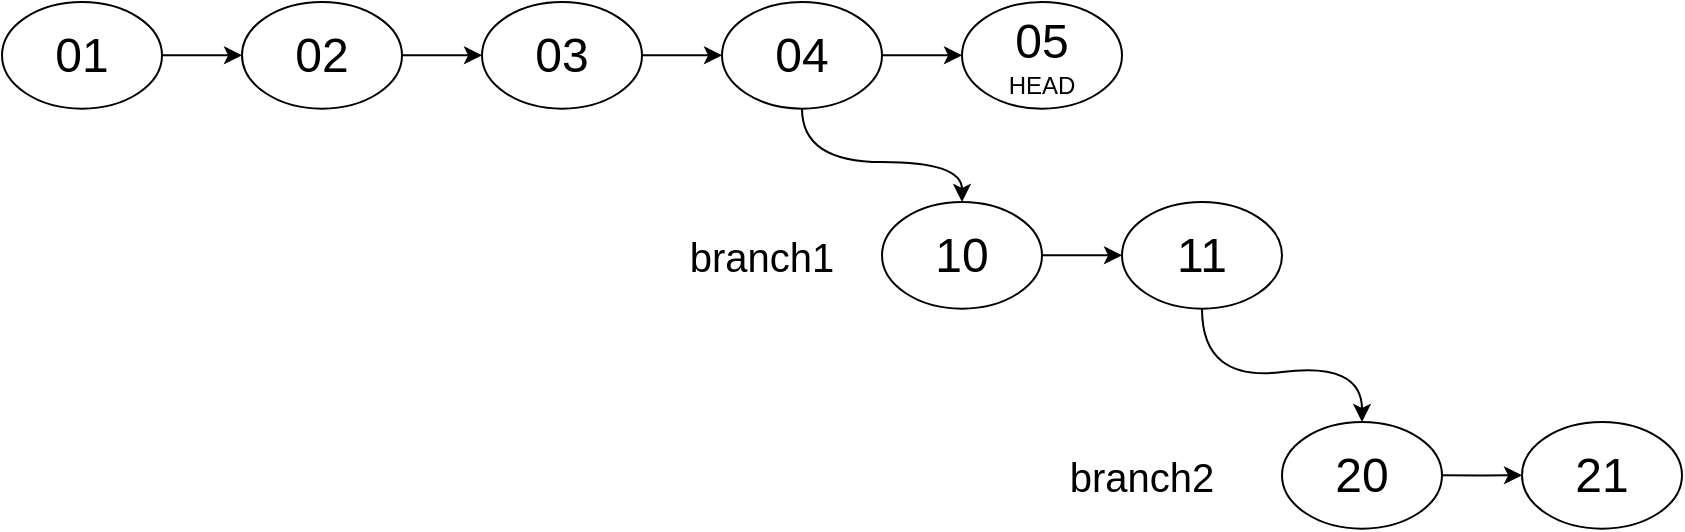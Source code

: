 <mxfile version="13.1.2" type="device" pages="10"><diagram id="NfAb5HLuYF8X045IFx4p" name="00-START"><mxGraphModel dx="1144" dy="1082" grid="1" gridSize="10" guides="1" tooltips="1" connect="1" arrows="1" fold="1" page="1" pageScale="1" pageWidth="850" pageHeight="1100" math="0" shadow="0"><root><mxCell id="0"/><mxCell id="1" parent="0"/><mxCell id="XoTCJ52mNl27UWXa2_CE-5" value="&lt;font style=&quot;font-size: 24px&quot;&gt;01&lt;/font&gt;" style="ellipse;whiteSpace=wrap;html=1;aspect=fixed;" parent="1" vertex="1"><mxGeometry x="80" y="180" width="80" height="53.33" as="geometry"/></mxCell><mxCell id="XoTCJ52mNl27UWXa2_CE-8" value="&lt;font style=&quot;font-size: 24px&quot;&gt;02&lt;/font&gt;" style="ellipse;whiteSpace=wrap;html=1;aspect=fixed;" parent="1" vertex="1"><mxGeometry x="200" y="180" width="80" height="53.33" as="geometry"/></mxCell><mxCell id="XoTCJ52mNl27UWXa2_CE-9" value="&lt;font&gt;&lt;span style=&quot;font-size: 24px&quot;&gt;05&lt;/span&gt;&lt;br&gt;&lt;font style=&quot;font-size: 12px&quot;&gt;HEAD&lt;/font&gt;&lt;br&gt;&lt;/font&gt;" style="ellipse;whiteSpace=wrap;html=1;aspect=fixed;" parent="1" vertex="1"><mxGeometry x="560" y="180.0" width="80" height="53.33" as="geometry"/></mxCell><mxCell id="XoTCJ52mNl27UWXa2_CE-10" value="&lt;font style=&quot;font-size: 24px&quot;&gt;03&lt;/font&gt;" style="ellipse;whiteSpace=wrap;html=1;aspect=fixed;" parent="1" vertex="1"><mxGeometry x="320" y="180" width="80" height="53.33" as="geometry"/></mxCell><mxCell id="XoTCJ52mNl27UWXa2_CE-11" value="&lt;font style=&quot;font-size: 24px&quot;&gt;04&lt;/font&gt;" style="ellipse;whiteSpace=wrap;html=1;aspect=fixed;" parent="1" vertex="1"><mxGeometry x="440" y="180" width="80" height="53.33" as="geometry"/></mxCell><mxCell id="XoTCJ52mNl27UWXa2_CE-12" value="" style="endArrow=classic;html=1;exitX=1;exitY=0.5;exitDx=0;exitDy=0;entryX=0;entryY=0.5;entryDx=0;entryDy=0;" parent="1" source="XoTCJ52mNl27UWXa2_CE-5" target="XoTCJ52mNl27UWXa2_CE-8" edge="1"><mxGeometry width="50" height="50" relative="1" as="geometry"><mxPoint x="410" y="380" as="sourcePoint"/><mxPoint x="460" y="330" as="targetPoint"/></mxGeometry></mxCell><mxCell id="XoTCJ52mNl27UWXa2_CE-15" value="" style="endArrow=classic;html=1;exitX=1;exitY=0.5;exitDx=0;exitDy=0;entryX=0;entryY=0.5;entryDx=0;entryDy=0;" parent="1" source="XoTCJ52mNl27UWXa2_CE-11" target="XoTCJ52mNl27UWXa2_CE-9" edge="1"><mxGeometry width="50" height="50" relative="1" as="geometry"><mxPoint x="190.0" y="236.665" as="sourcePoint"/><mxPoint x="270.0" y="236.665" as="targetPoint"/></mxGeometry></mxCell><mxCell id="XoTCJ52mNl27UWXa2_CE-16" value="" style="endArrow=classic;html=1;exitX=1;exitY=0.5;exitDx=0;exitDy=0;entryX=0;entryY=0.5;entryDx=0;entryDy=0;" parent="1" source="XoTCJ52mNl27UWXa2_CE-10" target="XoTCJ52mNl27UWXa2_CE-11" edge="1"><mxGeometry width="50" height="50" relative="1" as="geometry"><mxPoint x="200.0" y="246.665" as="sourcePoint"/><mxPoint x="280.0" y="246.665" as="targetPoint"/></mxGeometry></mxCell><mxCell id="XoTCJ52mNl27UWXa2_CE-17" value="" style="endArrow=classic;html=1;exitX=1;exitY=0.5;exitDx=0;exitDy=0;entryX=0;entryY=0.5;entryDx=0;entryDy=0;" parent="1" source="XoTCJ52mNl27UWXa2_CE-8" target="XoTCJ52mNl27UWXa2_CE-10" edge="1"><mxGeometry width="50" height="50" relative="1" as="geometry"><mxPoint x="210.0" y="256.665" as="sourcePoint"/><mxPoint x="290.0" y="256.665" as="targetPoint"/></mxGeometry></mxCell><mxCell id="XoTCJ52mNl27UWXa2_CE-32" style="edgeStyle=orthogonalEdgeStyle;rounded=0;orthogonalLoop=1;jettySize=auto;html=1;exitX=1;exitY=0.5;exitDx=0;exitDy=0;entryX=0;entryY=0.5;entryDx=0;entryDy=0;" parent="1" source="XoTCJ52mNl27UWXa2_CE-21" target="XoTCJ52mNl27UWXa2_CE-22" edge="1"><mxGeometry relative="1" as="geometry"/></mxCell><mxCell id="XoTCJ52mNl27UWXa2_CE-21" value="&lt;font style=&quot;font-size: 24px&quot;&gt;10&lt;/font&gt;" style="ellipse;whiteSpace=wrap;html=1;aspect=fixed;" parent="1" vertex="1"><mxGeometry x="520" y="280" width="80" height="53.33" as="geometry"/></mxCell><mxCell id="XoTCJ52mNl27UWXa2_CE-22" value="&lt;font style=&quot;font-size: 24px&quot;&gt;11&lt;/font&gt;" style="ellipse;whiteSpace=wrap;html=1;aspect=fixed;" parent="1" vertex="1"><mxGeometry x="640" y="280" width="80" height="53.33" as="geometry"/></mxCell><mxCell id="XoTCJ52mNl27UWXa2_CE-33" style="edgeStyle=orthogonalEdgeStyle;rounded=0;orthogonalLoop=1;jettySize=auto;html=1;exitX=1;exitY=0.5;exitDx=0;exitDy=0;" parent="1" source="XoTCJ52mNl27UWXa2_CE-23" target="XoTCJ52mNl27UWXa2_CE-24" edge="1"><mxGeometry relative="1" as="geometry"/></mxCell><mxCell id="XoTCJ52mNl27UWXa2_CE-23" value="&lt;font style=&quot;font-size: 24px&quot;&gt;20&lt;/font&gt;" style="ellipse;whiteSpace=wrap;html=1;aspect=fixed;" parent="1" vertex="1"><mxGeometry x="720" y="390" width="80" height="53.33" as="geometry"/></mxCell><mxCell id="XoTCJ52mNl27UWXa2_CE-24" value="&lt;font style=&quot;font-size: 24px&quot;&gt;21&lt;/font&gt;" style="ellipse;whiteSpace=wrap;html=1;aspect=fixed;" parent="1" vertex="1"><mxGeometry x="840" y="390" width="80" height="53.33" as="geometry"/></mxCell><mxCell id="XoTCJ52mNl27UWXa2_CE-34" value="&lt;font style=&quot;font-size: 20px&quot;&gt;branch1&lt;/font&gt;" style="text;html=1;strokeColor=none;fillColor=none;align=center;verticalAlign=middle;whiteSpace=wrap;rounded=0;" parent="1" vertex="1"><mxGeometry x="440" y="296.67" width="40" height="20" as="geometry"/></mxCell><mxCell id="XoTCJ52mNl27UWXa2_CE-39" value="&lt;font&gt;&lt;font style=&quot;font-size: 20px&quot;&gt;branch2&lt;/font&gt;&lt;br&gt;&lt;/font&gt;" style="text;html=1;strokeColor=none;fillColor=none;align=center;verticalAlign=middle;whiteSpace=wrap;rounded=0;" parent="1" vertex="1"><mxGeometry x="630" y="406.67" width="40" height="20" as="geometry"/></mxCell><mxCell id="XoTCJ52mNl27UWXa2_CE-40" value="" style="curved=1;endArrow=classic;html=1;exitX=0.5;exitY=1;exitDx=0;exitDy=0;entryX=0.5;entryY=0;entryDx=0;entryDy=0;" parent="1" source="XoTCJ52mNl27UWXa2_CE-11" target="XoTCJ52mNl27UWXa2_CE-21" edge="1"><mxGeometry width="50" height="50" relative="1" as="geometry"><mxPoint x="600" y="380" as="sourcePoint"/><mxPoint x="650" y="330" as="targetPoint"/><Array as="points"><mxPoint x="480" y="260"/><mxPoint x="560" y="260"/></Array></mxGeometry></mxCell><mxCell id="XoTCJ52mNl27UWXa2_CE-41" value="" style="curved=1;endArrow=classic;html=1;exitX=0.5;exitY=1;exitDx=0;exitDy=0;entryX=0.5;entryY=0;entryDx=0;entryDy=0;" parent="1" source="XoTCJ52mNl27UWXa2_CE-22" target="XoTCJ52mNl27UWXa2_CE-23" edge="1"><mxGeometry width="50" height="50" relative="1" as="geometry"><mxPoint x="450" y="213.33" as="sourcePoint"/><mxPoint x="570" y="290" as="targetPoint"/><Array as="points"><mxPoint x="680" y="370"/><mxPoint x="760" y="360"/></Array></mxGeometry></mxCell></root></mxGraphModel></diagram><diagram name="01-Switch 04 and 05" id="dHaUbSqkpe9Lmta1_gO4"><mxGraphModel dx="1144" dy="1082" grid="1" gridSize="10" guides="1" tooltips="1" connect="1" arrows="1" fold="1" page="1" pageScale="1" pageWidth="850" pageHeight="1100" math="0" shadow="0"><root><mxCell id="0bY3NJIwvv30oD2RKhoG-0"/><mxCell id="0bY3NJIwvv30oD2RKhoG-1" parent="0bY3NJIwvv30oD2RKhoG-0"/><mxCell id="0bY3NJIwvv30oD2RKhoG-2" value="&lt;font style=&quot;font-size: 24px&quot;&gt;01&lt;/font&gt;" style="ellipse;whiteSpace=wrap;html=1;aspect=fixed;" parent="0bY3NJIwvv30oD2RKhoG-1" vertex="1"><mxGeometry x="80" y="180" width="80" height="53.33" as="geometry"/></mxCell><mxCell id="0bY3NJIwvv30oD2RKhoG-3" value="&lt;font style=&quot;font-size: 24px&quot;&gt;02&lt;/font&gt;" style="ellipse;whiteSpace=wrap;html=1;aspect=fixed;" parent="0bY3NJIwvv30oD2RKhoG-1" vertex="1"><mxGeometry x="200" y="180" width="80" height="53.33" as="geometry"/></mxCell><mxCell id="0bY3NJIwvv30oD2RKhoG-4" value="&lt;font&gt;&lt;span style=&quot;font-size: 24px&quot;&gt;04'&lt;/span&gt;&lt;br&gt;&lt;font style=&quot;font-size: 12px&quot;&gt;HEAD&lt;/font&gt;&lt;br&gt;&lt;/font&gt;" style="ellipse;whiteSpace=wrap;html=1;aspect=fixed;" parent="0bY3NJIwvv30oD2RKhoG-1" vertex="1"><mxGeometry x="560" y="180.0" width="80" height="53.33" as="geometry"/></mxCell><mxCell id="AlY_VbxZ7Y9-cLBN-DR9-1" style="rounded=0;orthogonalLoop=1;jettySize=auto;html=1;exitX=0.5;exitY=1;exitDx=0;exitDy=0;entryX=0;entryY=0.5;entryDx=0;entryDy=0;" parent="0bY3NJIwvv30oD2RKhoG-1" source="0bY3NJIwvv30oD2RKhoG-5" target="Rb1vo4Vjd3-DADacPp8v-0" edge="1"><mxGeometry relative="1" as="geometry"/></mxCell><mxCell id="0bY3NJIwvv30oD2RKhoG-5" value="&lt;font style=&quot;font-size: 24px&quot;&gt;03&lt;/font&gt;" style="ellipse;whiteSpace=wrap;html=1;aspect=fixed;" parent="0bY3NJIwvv30oD2RKhoG-1" vertex="1"><mxGeometry x="320" y="180" width="80" height="53.33" as="geometry"/></mxCell><mxCell id="0bY3NJIwvv30oD2RKhoG-6" value="&lt;font style=&quot;font-size: 24px&quot;&gt;05'&lt;/font&gt;" style="ellipse;whiteSpace=wrap;html=1;aspect=fixed;" parent="0bY3NJIwvv30oD2RKhoG-1" vertex="1"><mxGeometry x="440" y="180" width="80" height="53.33" as="geometry"/></mxCell><mxCell id="0bY3NJIwvv30oD2RKhoG-7" value="" style="endArrow=classic;html=1;exitX=1;exitY=0.5;exitDx=0;exitDy=0;entryX=0;entryY=0.5;entryDx=0;entryDy=0;" parent="0bY3NJIwvv30oD2RKhoG-1" source="0bY3NJIwvv30oD2RKhoG-2" target="0bY3NJIwvv30oD2RKhoG-3" edge="1"><mxGeometry width="50" height="50" relative="1" as="geometry"><mxPoint x="410" y="380" as="sourcePoint"/><mxPoint x="460" y="330" as="targetPoint"/></mxGeometry></mxCell><mxCell id="0bY3NJIwvv30oD2RKhoG-8" value="" style="endArrow=classic;html=1;exitX=1;exitY=0.5;exitDx=0;exitDy=0;entryX=0;entryY=0.5;entryDx=0;entryDy=0;" parent="0bY3NJIwvv30oD2RKhoG-1" source="0bY3NJIwvv30oD2RKhoG-6" target="0bY3NJIwvv30oD2RKhoG-4" edge="1"><mxGeometry width="50" height="50" relative="1" as="geometry"><mxPoint x="190.0" y="236.665" as="sourcePoint"/><mxPoint x="270.0" y="236.665" as="targetPoint"/></mxGeometry></mxCell><mxCell id="0bY3NJIwvv30oD2RKhoG-9" value="" style="endArrow=classic;html=1;exitX=1;exitY=0.5;exitDx=0;exitDy=0;entryX=0;entryY=0.5;entryDx=0;entryDy=0;" parent="0bY3NJIwvv30oD2RKhoG-1" source="0bY3NJIwvv30oD2RKhoG-5" target="0bY3NJIwvv30oD2RKhoG-6" edge="1"><mxGeometry width="50" height="50" relative="1" as="geometry"><mxPoint x="200.0" y="246.665" as="sourcePoint"/><mxPoint x="280.0" y="246.665" as="targetPoint"/></mxGeometry></mxCell><mxCell id="0bY3NJIwvv30oD2RKhoG-10" value="" style="endArrow=classic;html=1;exitX=1;exitY=0.5;exitDx=0;exitDy=0;entryX=0;entryY=0.5;entryDx=0;entryDy=0;" parent="0bY3NJIwvv30oD2RKhoG-1" source="0bY3NJIwvv30oD2RKhoG-3" target="0bY3NJIwvv30oD2RKhoG-5" edge="1"><mxGeometry width="50" height="50" relative="1" as="geometry"><mxPoint x="210.0" y="256.665" as="sourcePoint"/><mxPoint x="290.0" y="256.665" as="targetPoint"/></mxGeometry></mxCell><mxCell id="0bY3NJIwvv30oD2RKhoG-11" style="edgeStyle=orthogonalEdgeStyle;rounded=0;orthogonalLoop=1;jettySize=auto;html=1;exitX=1;exitY=0.5;exitDx=0;exitDy=0;entryX=0;entryY=0.5;entryDx=0;entryDy=0;" parent="0bY3NJIwvv30oD2RKhoG-1" source="0bY3NJIwvv30oD2RKhoG-12" target="0bY3NJIwvv30oD2RKhoG-13" edge="1"><mxGeometry relative="1" as="geometry"/></mxCell><mxCell id="0bY3NJIwvv30oD2RKhoG-12" value="&lt;font style=&quot;font-size: 24px&quot;&gt;10&lt;/font&gt;" style="ellipse;whiteSpace=wrap;html=1;aspect=fixed;" parent="0bY3NJIwvv30oD2RKhoG-1" vertex="1"><mxGeometry x="520" y="350" width="80" height="53.33" as="geometry"/></mxCell><mxCell id="0bY3NJIwvv30oD2RKhoG-13" value="&lt;font style=&quot;font-size: 24px&quot;&gt;11&lt;/font&gt;" style="ellipse;whiteSpace=wrap;html=1;aspect=fixed;" parent="0bY3NJIwvv30oD2RKhoG-1" vertex="1"><mxGeometry x="640" y="350" width="80" height="53.33" as="geometry"/></mxCell><mxCell id="0bY3NJIwvv30oD2RKhoG-14" style="edgeStyle=orthogonalEdgeStyle;rounded=0;orthogonalLoop=1;jettySize=auto;html=1;exitX=1;exitY=0.5;exitDx=0;exitDy=0;" parent="0bY3NJIwvv30oD2RKhoG-1" source="0bY3NJIwvv30oD2RKhoG-15" target="0bY3NJIwvv30oD2RKhoG-16" edge="1"><mxGeometry relative="1" as="geometry"/></mxCell><mxCell id="0bY3NJIwvv30oD2RKhoG-15" value="&lt;font style=&quot;font-size: 24px&quot;&gt;20&lt;/font&gt;" style="ellipse;whiteSpace=wrap;html=1;aspect=fixed;" parent="0bY3NJIwvv30oD2RKhoG-1" vertex="1"><mxGeometry x="720" y="460" width="80" height="53.33" as="geometry"/></mxCell><mxCell id="0bY3NJIwvv30oD2RKhoG-16" value="&lt;font style=&quot;font-size: 24px&quot;&gt;21&lt;/font&gt;" style="ellipse;whiteSpace=wrap;html=1;aspect=fixed;" parent="0bY3NJIwvv30oD2RKhoG-1" vertex="1"><mxGeometry x="840" y="460" width="80" height="53.33" as="geometry"/></mxCell><mxCell id="0bY3NJIwvv30oD2RKhoG-17" value="&lt;font style=&quot;font-size: 20px&quot;&gt;branch1&lt;/font&gt;" style="text;html=1;strokeColor=none;fillColor=none;align=center;verticalAlign=middle;whiteSpace=wrap;rounded=0;" parent="0bY3NJIwvv30oD2RKhoG-1" vertex="1"><mxGeometry x="440" y="366.67" width="40" height="20" as="geometry"/></mxCell><mxCell id="0bY3NJIwvv30oD2RKhoG-18" value="&lt;font&gt;&lt;font style=&quot;font-size: 20px&quot;&gt;branch2&lt;/font&gt;&lt;br&gt;&lt;/font&gt;" style="text;html=1;strokeColor=none;fillColor=none;align=center;verticalAlign=middle;whiteSpace=wrap;rounded=0;" parent="0bY3NJIwvv30oD2RKhoG-1" vertex="1"><mxGeometry x="630" y="476.67" width="40" height="20" as="geometry"/></mxCell><mxCell id="0bY3NJIwvv30oD2RKhoG-20" value="" style="curved=1;endArrow=classic;html=1;exitX=0.5;exitY=1;exitDx=0;exitDy=0;entryX=0.5;entryY=0;entryDx=0;entryDy=0;" parent="0bY3NJIwvv30oD2RKhoG-1" source="0bY3NJIwvv30oD2RKhoG-13" target="0bY3NJIwvv30oD2RKhoG-15" edge="1"><mxGeometry width="50" height="50" relative="1" as="geometry"><mxPoint x="450" y="283.33" as="sourcePoint"/><mxPoint x="570" y="360" as="targetPoint"/><Array as="points"><mxPoint x="680" y="440"/><mxPoint x="760" y="430"/></Array></mxGeometry></mxCell><mxCell id="Rb1vo4Vjd3-DADacPp8v-0" value="&lt;font style=&quot;font-size: 24px&quot;&gt;04&lt;/font&gt;" style="ellipse;whiteSpace=wrap;html=1;aspect=fixed;" parent="0bY3NJIwvv30oD2RKhoG-1" vertex="1"><mxGeometry x="440" y="260" width="80" height="53.33" as="geometry"/></mxCell><mxCell id="AlY_VbxZ7Y9-cLBN-DR9-0" value="" style="curved=1;endArrow=classic;html=1;exitX=0.5;exitY=1;exitDx=0;exitDy=0;entryX=0.5;entryY=0;entryDx=0;entryDy=0;" parent="0bY3NJIwvv30oD2RKhoG-1" source="Rb1vo4Vjd3-DADacPp8v-0" target="0bY3NJIwvv30oD2RKhoG-12" edge="1"><mxGeometry width="50" height="50" relative="1" as="geometry"><mxPoint x="550" y="280.0" as="sourcePoint"/><mxPoint x="630" y="336.67" as="targetPoint"/><Array as="points"><mxPoint x="490" y="330"/><mxPoint x="560" y="310"/></Array></mxGeometry></mxCell><mxCell id="PwdR9dhKCxq0iThSQ_7D-0" value="&lt;font style=&quot;font-size: 24px&quot;&gt;05&lt;/font&gt;" style="ellipse;whiteSpace=wrap;html=1;aspect=fixed;gradientColor=#ffffff;strokeColor=#FF3333;dashed=1;" parent="0bY3NJIwvv30oD2RKhoG-1" vertex="1"><mxGeometry x="560" y="260" width="80" height="53.33" as="geometry"/></mxCell></root></mxGraphModel></diagram><diagram name="02-Switch 04 and 05 Merged" id="F9TxIQ1kKlVVX0Ic22ck"><mxGraphModel dx="1144" dy="1082" grid="1" gridSize="10" guides="1" tooltips="1" connect="1" arrows="1" fold="1" page="1" pageScale="1" pageWidth="850" pageHeight="1100" math="0" shadow="0"><root><mxCell id="Mn5A5BVMS7QGWr-mzgvR-0"/><mxCell id="Mn5A5BVMS7QGWr-mzgvR-1" parent="Mn5A5BVMS7QGWr-mzgvR-0"/><mxCell id="Mn5A5BVMS7QGWr-mzgvR-2" value="&lt;font style=&quot;font-size: 24px&quot;&gt;01&lt;/font&gt;" style="ellipse;whiteSpace=wrap;html=1;aspect=fixed;" parent="Mn5A5BVMS7QGWr-mzgvR-1" vertex="1"><mxGeometry x="80" y="180" width="80" height="53.33" as="geometry"/></mxCell><mxCell id="Mn5A5BVMS7QGWr-mzgvR-3" value="&lt;font style=&quot;font-size: 24px&quot;&gt;02&lt;/font&gt;" style="ellipse;whiteSpace=wrap;html=1;aspect=fixed;" parent="Mn5A5BVMS7QGWr-mzgvR-1" vertex="1"><mxGeometry x="200" y="180" width="80" height="53.33" as="geometry"/></mxCell><mxCell id="Mn5A5BVMS7QGWr-mzgvR-25" style="edgeStyle=orthogonalEdgeStyle;rounded=0;orthogonalLoop=1;jettySize=auto;html=1;exitX=1;exitY=0.5;exitDx=0;exitDy=0;entryX=0;entryY=0.5;entryDx=0;entryDy=0;" parent="Mn5A5BVMS7QGWr-mzgvR-1" source="Mn5A5BVMS7QGWr-mzgvR-4" target="Mn5A5BVMS7QGWr-mzgvR-23" edge="1"><mxGeometry relative="1" as="geometry"/></mxCell><mxCell id="Mn5A5BVMS7QGWr-mzgvR-4" value="&lt;font&gt;&lt;span style=&quot;font-size: 24px&quot;&gt;04'&lt;/span&gt;&lt;br&gt;&lt;font style=&quot;font-size: 12px&quot;&gt;HEAD&lt;/font&gt;&lt;br&gt;&lt;/font&gt;" style="ellipse;whiteSpace=wrap;html=1;aspect=fixed;" parent="Mn5A5BVMS7QGWr-mzgvR-1" vertex="1"><mxGeometry x="560" y="180.0" width="80" height="53.33" as="geometry"/></mxCell><mxCell id="Mn5A5BVMS7QGWr-mzgvR-5" style="rounded=0;orthogonalLoop=1;jettySize=auto;html=1;exitX=0.5;exitY=1;exitDx=0;exitDy=0;entryX=0;entryY=0.5;entryDx=0;entryDy=0;" parent="Mn5A5BVMS7QGWr-mzgvR-1" source="Mn5A5BVMS7QGWr-mzgvR-6" target="Mn5A5BVMS7QGWr-mzgvR-21" edge="1"><mxGeometry relative="1" as="geometry"/></mxCell><mxCell id="Mn5A5BVMS7QGWr-mzgvR-6" value="&lt;font style=&quot;font-size: 24px&quot;&gt;03&lt;/font&gt;" style="ellipse;whiteSpace=wrap;html=1;aspect=fixed;" parent="Mn5A5BVMS7QGWr-mzgvR-1" vertex="1"><mxGeometry x="320" y="180" width="80" height="53.33" as="geometry"/></mxCell><mxCell id="Mn5A5BVMS7QGWr-mzgvR-7" value="&lt;font style=&quot;font-size: 24px&quot;&gt;05'&lt;/font&gt;" style="ellipse;whiteSpace=wrap;html=1;aspect=fixed;" parent="Mn5A5BVMS7QGWr-mzgvR-1" vertex="1"><mxGeometry x="440" y="180" width="80" height="53.33" as="geometry"/></mxCell><mxCell id="Mn5A5BVMS7QGWr-mzgvR-8" value="" style="endArrow=classic;html=1;exitX=1;exitY=0.5;exitDx=0;exitDy=0;entryX=0;entryY=0.5;entryDx=0;entryDy=0;" parent="Mn5A5BVMS7QGWr-mzgvR-1" source="Mn5A5BVMS7QGWr-mzgvR-2" target="Mn5A5BVMS7QGWr-mzgvR-3" edge="1"><mxGeometry width="50" height="50" relative="1" as="geometry"><mxPoint x="410" y="380" as="sourcePoint"/><mxPoint x="460" y="330" as="targetPoint"/></mxGeometry></mxCell><mxCell id="Mn5A5BVMS7QGWr-mzgvR-9" value="" style="endArrow=classic;html=1;exitX=1;exitY=0.5;exitDx=0;exitDy=0;entryX=0;entryY=0.5;entryDx=0;entryDy=0;" parent="Mn5A5BVMS7QGWr-mzgvR-1" source="Mn5A5BVMS7QGWr-mzgvR-7" target="Mn5A5BVMS7QGWr-mzgvR-4" edge="1"><mxGeometry width="50" height="50" relative="1" as="geometry"><mxPoint x="190.0" y="236.665" as="sourcePoint"/><mxPoint x="270.0" y="236.665" as="targetPoint"/></mxGeometry></mxCell><mxCell id="Mn5A5BVMS7QGWr-mzgvR-10" value="" style="endArrow=classic;html=1;exitX=1;exitY=0.5;exitDx=0;exitDy=0;entryX=0;entryY=0.5;entryDx=0;entryDy=0;" parent="Mn5A5BVMS7QGWr-mzgvR-1" source="Mn5A5BVMS7QGWr-mzgvR-6" target="Mn5A5BVMS7QGWr-mzgvR-7" edge="1"><mxGeometry width="50" height="50" relative="1" as="geometry"><mxPoint x="200.0" y="246.665" as="sourcePoint"/><mxPoint x="280.0" y="246.665" as="targetPoint"/></mxGeometry></mxCell><mxCell id="Mn5A5BVMS7QGWr-mzgvR-11" value="" style="endArrow=classic;html=1;exitX=1;exitY=0.5;exitDx=0;exitDy=0;entryX=0;entryY=0.5;entryDx=0;entryDy=0;" parent="Mn5A5BVMS7QGWr-mzgvR-1" source="Mn5A5BVMS7QGWr-mzgvR-3" target="Mn5A5BVMS7QGWr-mzgvR-6" edge="1"><mxGeometry width="50" height="50" relative="1" as="geometry"><mxPoint x="210.0" y="256.665" as="sourcePoint"/><mxPoint x="290.0" y="256.665" as="targetPoint"/></mxGeometry></mxCell><mxCell id="Mn5A5BVMS7QGWr-mzgvR-12" style="edgeStyle=orthogonalEdgeStyle;rounded=0;orthogonalLoop=1;jettySize=auto;html=1;exitX=1;exitY=0.5;exitDx=0;exitDy=0;entryX=0;entryY=0.5;entryDx=0;entryDy=0;" parent="Mn5A5BVMS7QGWr-mzgvR-1" source="Mn5A5BVMS7QGWr-mzgvR-13" target="Mn5A5BVMS7QGWr-mzgvR-14" edge="1"><mxGeometry relative="1" as="geometry"/></mxCell><mxCell id="Mn5A5BVMS7QGWr-mzgvR-13" value="&lt;font style=&quot;font-size: 24px&quot;&gt;10&lt;/font&gt;" style="ellipse;whiteSpace=wrap;html=1;aspect=fixed;" parent="Mn5A5BVMS7QGWr-mzgvR-1" vertex="1"><mxGeometry x="520" y="350" width="80" height="53.33" as="geometry"/></mxCell><mxCell id="Mn5A5BVMS7QGWr-mzgvR-14" value="&lt;font style=&quot;font-size: 24px&quot;&gt;11&lt;/font&gt;" style="ellipse;whiteSpace=wrap;html=1;aspect=fixed;" parent="Mn5A5BVMS7QGWr-mzgvR-1" vertex="1"><mxGeometry x="640" y="350" width="80" height="53.33" as="geometry"/></mxCell><mxCell id="Mn5A5BVMS7QGWr-mzgvR-15" style="edgeStyle=orthogonalEdgeStyle;rounded=0;orthogonalLoop=1;jettySize=auto;html=1;exitX=1;exitY=0.5;exitDx=0;exitDy=0;" parent="Mn5A5BVMS7QGWr-mzgvR-1" source="Mn5A5BVMS7QGWr-mzgvR-16" target="Mn5A5BVMS7QGWr-mzgvR-17" edge="1"><mxGeometry relative="1" as="geometry"/></mxCell><mxCell id="Mn5A5BVMS7QGWr-mzgvR-16" value="&lt;font style=&quot;font-size: 24px&quot;&gt;20&lt;/font&gt;" style="ellipse;whiteSpace=wrap;html=1;aspect=fixed;" parent="Mn5A5BVMS7QGWr-mzgvR-1" vertex="1"><mxGeometry x="720" y="460" width="80" height="53.33" as="geometry"/></mxCell><mxCell id="Mn5A5BVMS7QGWr-mzgvR-24" style="edgeStyle=orthogonalEdgeStyle;rounded=0;orthogonalLoop=1;jettySize=auto;html=1;exitX=0.5;exitY=0;exitDx=0;exitDy=0;entryX=0.5;entryY=1;entryDx=0;entryDy=0;" parent="Mn5A5BVMS7QGWr-mzgvR-1" source="Mn5A5BVMS7QGWr-mzgvR-17" target="Mn5A5BVMS7QGWr-mzgvR-23" edge="1"><mxGeometry relative="1" as="geometry"/></mxCell><mxCell id="Mn5A5BVMS7QGWr-mzgvR-17" value="&lt;font style=&quot;font-size: 24px&quot;&gt;21&lt;/font&gt;" style="ellipse;whiteSpace=wrap;html=1;aspect=fixed;" parent="Mn5A5BVMS7QGWr-mzgvR-1" vertex="1"><mxGeometry x="840" y="460" width="80" height="53.33" as="geometry"/></mxCell><mxCell id="Mn5A5BVMS7QGWr-mzgvR-18" value="&lt;font style=&quot;font-size: 20px&quot;&gt;branch1&lt;/font&gt;" style="text;html=1;strokeColor=none;fillColor=none;align=center;verticalAlign=middle;whiteSpace=wrap;rounded=0;" parent="Mn5A5BVMS7QGWr-mzgvR-1" vertex="1"><mxGeometry x="440" y="366.67" width="40" height="20" as="geometry"/></mxCell><mxCell id="Mn5A5BVMS7QGWr-mzgvR-19" value="&lt;font&gt;&lt;font style=&quot;font-size: 20px&quot;&gt;branch2&lt;/font&gt;&lt;br&gt;&lt;/font&gt;" style="text;html=1;strokeColor=none;fillColor=none;align=center;verticalAlign=middle;whiteSpace=wrap;rounded=0;" parent="Mn5A5BVMS7QGWr-mzgvR-1" vertex="1"><mxGeometry x="630" y="476.67" width="40" height="20" as="geometry"/></mxCell><mxCell id="Mn5A5BVMS7QGWr-mzgvR-20" value="" style="curved=1;endArrow=classic;html=1;exitX=0.5;exitY=1;exitDx=0;exitDy=0;entryX=0.5;entryY=0;entryDx=0;entryDy=0;" parent="Mn5A5BVMS7QGWr-mzgvR-1" source="Mn5A5BVMS7QGWr-mzgvR-14" target="Mn5A5BVMS7QGWr-mzgvR-16" edge="1"><mxGeometry width="50" height="50" relative="1" as="geometry"><mxPoint x="450" y="283.33" as="sourcePoint"/><mxPoint x="570" y="360" as="targetPoint"/><Array as="points"><mxPoint x="680" y="440"/><mxPoint x="760" y="430"/></Array></mxGeometry></mxCell><mxCell id="Mn5A5BVMS7QGWr-mzgvR-21" value="&lt;font style=&quot;font-size: 24px&quot;&gt;04&lt;/font&gt;" style="ellipse;whiteSpace=wrap;html=1;aspect=fixed;" parent="Mn5A5BVMS7QGWr-mzgvR-1" vertex="1"><mxGeometry x="440" y="260" width="80" height="53.33" as="geometry"/></mxCell><mxCell id="Mn5A5BVMS7QGWr-mzgvR-22" value="" style="curved=1;endArrow=classic;html=1;exitX=0.5;exitY=1;exitDx=0;exitDy=0;entryX=0.5;entryY=0;entryDx=0;entryDy=0;" parent="Mn5A5BVMS7QGWr-mzgvR-1" source="Mn5A5BVMS7QGWr-mzgvR-21" target="Mn5A5BVMS7QGWr-mzgvR-13" edge="1"><mxGeometry width="50" height="50" relative="1" as="geometry"><mxPoint x="550" y="280.0" as="sourcePoint"/><mxPoint x="630" y="336.67" as="targetPoint"/><Array as="points"><mxPoint x="490" y="330"/><mxPoint x="560" y="310"/></Array></mxGeometry></mxCell><mxCell id="Mn5A5BVMS7QGWr-mzgvR-23" value="&lt;font&gt;&lt;font style=&quot;font-size: 12px&quot;&gt;Merge Commit&lt;br&gt;HEAD&lt;/font&gt;&lt;br&gt;&lt;/font&gt;" style="ellipse;whiteSpace=wrap;html=1;aspect=fixed;" parent="Mn5A5BVMS7QGWr-mzgvR-1" vertex="1"><mxGeometry x="840" y="180.0" width="80" height="53.33" as="geometry"/></mxCell><mxCell id="qdRQ5yMQwg3wi1PdwuLc-0" value="&lt;font style=&quot;font-size: 24px&quot;&gt;05&lt;/font&gt;" style="ellipse;whiteSpace=wrap;html=1;aspect=fixed;gradientColor=#ffffff;strokeColor=#FF3333;dashed=1;" parent="Mn5A5BVMS7QGWr-mzgvR-1" vertex="1"><mxGeometry x="560" y="260" width="80" height="53.33" as="geometry"/></mxCell></root></mxGraphModel></diagram><diagram name="03-Switch 01 and 02" id="o8tZ3xRHiVTJEUx5ba0E"><mxGraphModel dx="1994" dy="1082" grid="1" gridSize="10" guides="1" tooltips="1" connect="1" arrows="1" fold="1" page="1" pageScale="1" pageWidth="850" pageHeight="1100" math="0" shadow="0"><root><mxCell id="wVx-vVc5kC-nugpANuMl-0"/><mxCell id="wVx-vVc5kC-nugpANuMl-1" parent="wVx-vVc5kC-nugpANuMl-0"/><mxCell id="wVx-vVc5kC-nugpANuMl-2" value="&lt;font style=&quot;font-size: 24px&quot;&gt;02'&lt;/font&gt;" style="ellipse;whiteSpace=wrap;html=1;aspect=fixed;" parent="wVx-vVc5kC-nugpANuMl-1" vertex="1"><mxGeometry x="80" y="180" width="80" height="53.33" as="geometry"/></mxCell><mxCell id="wVx-vVc5kC-nugpANuMl-23" style="edgeStyle=orthogonalEdgeStyle;rounded=0;orthogonalLoop=1;jettySize=auto;html=1;exitX=1;exitY=0.5;exitDx=0;exitDy=0;entryX=0;entryY=0.5;entryDx=0;entryDy=0;" parent="wVx-vVc5kC-nugpANuMl-1" source="wVx-vVc5kC-nugpANuMl-21" target="wVx-vVc5kC-nugpANuMl-2" edge="1"><mxGeometry relative="1" as="geometry"/></mxCell><mxCell id="wVx-vVc5kC-nugpANuMl-35" style="rounded=0;orthogonalLoop=1;jettySize=auto;html=1;exitX=1;exitY=0.5;exitDx=0;exitDy=0;entryX=0;entryY=0.5;entryDx=0;entryDy=0;" parent="wVx-vVc5kC-nugpANuMl-1" source="wVx-vVc5kC-nugpANuMl-21" target="wVx-vVc5kC-nugpANuMl-24" edge="1"><mxGeometry relative="1" as="geometry"/></mxCell><mxCell id="wVx-vVc5kC-nugpANuMl-21" value="&lt;font style=&quot;font-size: 12px&quot;&gt;Initial&lt;br&gt;Checkin&lt;/font&gt;" style="ellipse;whiteSpace=wrap;html=1;aspect=fixed;fillColor=#dae8fc;strokeColor=#6c8ebf;" parent="wVx-vVc5kC-nugpANuMl-1" vertex="1"><mxGeometry x="-40" y="180" width="80" height="53.33" as="geometry"/></mxCell><mxCell id="wVx-vVc5kC-nugpANuMl-3" value="&lt;font style=&quot;font-size: 24px&quot;&gt;01'&lt;/font&gt;" style="ellipse;whiteSpace=wrap;html=1;aspect=fixed;" parent="wVx-vVc5kC-nugpANuMl-1" vertex="1"><mxGeometry x="200" y="180" width="80" height="53.33" as="geometry"/></mxCell><mxCell id="wVx-vVc5kC-nugpANuMl-4" value="&lt;span style=&quot;font-size: 24px&quot;&gt;05'&lt;/span&gt;&lt;br&gt;HEAD" style="ellipse;whiteSpace=wrap;html=1;aspect=fixed;" parent="wVx-vVc5kC-nugpANuMl-1" vertex="1"><mxGeometry x="560" y="180.0" width="80" height="53.33" as="geometry"/></mxCell><mxCell id="wVx-vVc5kC-nugpANuMl-5" value="&lt;font style=&quot;font-size: 24px&quot;&gt;03'&lt;/font&gt;" style="ellipse;whiteSpace=wrap;html=1;aspect=fixed;" parent="wVx-vVc5kC-nugpANuMl-1" vertex="1"><mxGeometry x="320" y="180" width="80" height="53.33" as="geometry"/></mxCell><mxCell id="wVx-vVc5kC-nugpANuMl-6" value="&lt;font style=&quot;font-size: 24px&quot;&gt;04'&lt;/font&gt;" style="ellipse;whiteSpace=wrap;html=1;aspect=fixed;" parent="wVx-vVc5kC-nugpANuMl-1" vertex="1"><mxGeometry x="440" y="180" width="80" height="53.33" as="geometry"/></mxCell><mxCell id="wVx-vVc5kC-nugpANuMl-7" value="" style="endArrow=classic;html=1;exitX=1;exitY=0.5;exitDx=0;exitDy=0;entryX=0;entryY=0.5;entryDx=0;entryDy=0;" parent="wVx-vVc5kC-nugpANuMl-1" source="wVx-vVc5kC-nugpANuMl-2" target="wVx-vVc5kC-nugpANuMl-3" edge="1"><mxGeometry width="50" height="50" relative="1" as="geometry"><mxPoint x="410" y="380" as="sourcePoint"/><mxPoint x="460" y="330" as="targetPoint"/></mxGeometry></mxCell><mxCell id="wVx-vVc5kC-nugpANuMl-8" value="" style="endArrow=classic;html=1;exitX=1;exitY=0.5;exitDx=0;exitDy=0;entryX=0;entryY=0.5;entryDx=0;entryDy=0;" parent="wVx-vVc5kC-nugpANuMl-1" source="wVx-vVc5kC-nugpANuMl-6" target="wVx-vVc5kC-nugpANuMl-4" edge="1"><mxGeometry width="50" height="50" relative="1" as="geometry"><mxPoint x="190.0" y="236.665" as="sourcePoint"/><mxPoint x="270.0" y="236.665" as="targetPoint"/></mxGeometry></mxCell><mxCell id="wVx-vVc5kC-nugpANuMl-9" value="" style="endArrow=classic;html=1;exitX=1;exitY=0.5;exitDx=0;exitDy=0;entryX=0;entryY=0.5;entryDx=0;entryDy=0;" parent="wVx-vVc5kC-nugpANuMl-1" source="wVx-vVc5kC-nugpANuMl-5" target="wVx-vVc5kC-nugpANuMl-6" edge="1"><mxGeometry width="50" height="50" relative="1" as="geometry"><mxPoint x="200.0" y="246.665" as="sourcePoint"/><mxPoint x="280.0" y="246.665" as="targetPoint"/></mxGeometry></mxCell><mxCell id="wVx-vVc5kC-nugpANuMl-10" value="" style="endArrow=classic;html=1;exitX=1;exitY=0.5;exitDx=0;exitDy=0;entryX=0;entryY=0.5;entryDx=0;entryDy=0;" parent="wVx-vVc5kC-nugpANuMl-1" source="wVx-vVc5kC-nugpANuMl-3" target="wVx-vVc5kC-nugpANuMl-5" edge="1"><mxGeometry width="50" height="50" relative="1" as="geometry"><mxPoint x="210.0" y="256.665" as="sourcePoint"/><mxPoint x="290.0" y="256.665" as="targetPoint"/></mxGeometry></mxCell><mxCell id="wVx-vVc5kC-nugpANuMl-11" style="edgeStyle=orthogonalEdgeStyle;rounded=0;orthogonalLoop=1;jettySize=auto;html=1;exitX=1;exitY=0.5;exitDx=0;exitDy=0;entryX=0;entryY=0.5;entryDx=0;entryDy=0;" parent="wVx-vVc5kC-nugpANuMl-1" source="wVx-vVc5kC-nugpANuMl-12" target="wVx-vVc5kC-nugpANuMl-13" edge="1"><mxGeometry relative="1" as="geometry"/></mxCell><mxCell id="wVx-vVc5kC-nugpANuMl-12" value="&lt;font style=&quot;font-size: 24px&quot;&gt;10&lt;/font&gt;" style="ellipse;whiteSpace=wrap;html=1;aspect=fixed;" parent="wVx-vVc5kC-nugpANuMl-1" vertex="1"><mxGeometry x="520" y="360" width="80" height="53.33" as="geometry"/></mxCell><mxCell id="wVx-vVc5kC-nugpANuMl-13" value="&lt;font style=&quot;font-size: 24px&quot;&gt;11&lt;/font&gt;" style="ellipse;whiteSpace=wrap;html=1;aspect=fixed;" parent="wVx-vVc5kC-nugpANuMl-1" vertex="1"><mxGeometry x="640" y="360" width="80" height="53.33" as="geometry"/></mxCell><mxCell id="wVx-vVc5kC-nugpANuMl-14" style="edgeStyle=orthogonalEdgeStyle;rounded=0;orthogonalLoop=1;jettySize=auto;html=1;exitX=1;exitY=0.5;exitDx=0;exitDy=0;" parent="wVx-vVc5kC-nugpANuMl-1" source="wVx-vVc5kC-nugpANuMl-15" target="wVx-vVc5kC-nugpANuMl-16" edge="1"><mxGeometry relative="1" as="geometry"/></mxCell><mxCell id="wVx-vVc5kC-nugpANuMl-15" value="&lt;font style=&quot;font-size: 24px&quot;&gt;20&lt;/font&gt;" style="ellipse;whiteSpace=wrap;html=1;aspect=fixed;" parent="wVx-vVc5kC-nugpANuMl-1" vertex="1"><mxGeometry x="720" y="470" width="80" height="53.33" as="geometry"/></mxCell><mxCell id="wVx-vVc5kC-nugpANuMl-16" value="&lt;font style=&quot;font-size: 24px&quot;&gt;21&lt;/font&gt;" style="ellipse;whiteSpace=wrap;html=1;aspect=fixed;" parent="wVx-vVc5kC-nugpANuMl-1" vertex="1"><mxGeometry x="840" y="470" width="80" height="53.33" as="geometry"/></mxCell><mxCell id="wVx-vVc5kC-nugpANuMl-17" value="&lt;font style=&quot;font-size: 20px&quot;&gt;branch1&lt;/font&gt;" style="text;html=1;strokeColor=none;fillColor=none;align=center;verticalAlign=middle;whiteSpace=wrap;rounded=0;" parent="wVx-vVc5kC-nugpANuMl-1" vertex="1"><mxGeometry x="440" y="376.67" width="40" height="20" as="geometry"/></mxCell><mxCell id="wVx-vVc5kC-nugpANuMl-18" value="&lt;font&gt;&lt;font style=&quot;font-size: 20px&quot;&gt;branch2&lt;/font&gt;&lt;br&gt;&lt;/font&gt;" style="text;html=1;strokeColor=none;fillColor=none;align=center;verticalAlign=middle;whiteSpace=wrap;rounded=0;" parent="wVx-vVc5kC-nugpANuMl-1" vertex="1"><mxGeometry x="630" y="486.67" width="40" height="20" as="geometry"/></mxCell><mxCell id="wVx-vVc5kC-nugpANuMl-20" value="" style="curved=1;endArrow=classic;html=1;exitX=0.5;exitY=1;exitDx=0;exitDy=0;entryX=0.5;entryY=0;entryDx=0;entryDy=0;" parent="wVx-vVc5kC-nugpANuMl-1" source="wVx-vVc5kC-nugpANuMl-13" target="wVx-vVc5kC-nugpANuMl-15" edge="1"><mxGeometry width="50" height="50" relative="1" as="geometry"><mxPoint x="450" y="293.33" as="sourcePoint"/><mxPoint x="570" y="370" as="targetPoint"/><Array as="points"><mxPoint x="680" y="450"/><mxPoint x="760" y="440"/></Array></mxGeometry></mxCell><mxCell id="wVx-vVc5kC-nugpANuMl-24" value="&lt;font style=&quot;font-size: 24px&quot;&gt;01&lt;/font&gt;" style="ellipse;whiteSpace=wrap;html=1;aspect=fixed;" parent="wVx-vVc5kC-nugpANuMl-1" vertex="1"><mxGeometry x="80" y="240" width="80" height="53.33" as="geometry"/></mxCell><mxCell id="wVx-vVc5kC-nugpANuMl-25" value="&lt;font style=&quot;font-size: 24px&quot;&gt;02&lt;/font&gt;" style="ellipse;whiteSpace=wrap;html=1;aspect=fixed;" parent="wVx-vVc5kC-nugpANuMl-1" vertex="1"><mxGeometry x="200" y="240" width="80" height="53.33" as="geometry"/></mxCell><mxCell id="wVx-vVc5kC-nugpANuMl-26" value="&lt;font style=&quot;font-size: 24px&quot;&gt;05&lt;/font&gt;" style="ellipse;whiteSpace=wrap;html=1;aspect=fixed;" parent="wVx-vVc5kC-nugpANuMl-1" vertex="1"><mxGeometry x="560" y="240.0" width="80" height="53.33" as="geometry"/></mxCell><mxCell id="wVx-vVc5kC-nugpANuMl-27" value="&lt;font style=&quot;font-size: 24px&quot;&gt;03&lt;/font&gt;" style="ellipse;whiteSpace=wrap;html=1;aspect=fixed;" parent="wVx-vVc5kC-nugpANuMl-1" vertex="1"><mxGeometry x="320" y="240" width="80" height="53.33" as="geometry"/></mxCell><mxCell id="LdbxKjzrUKR4OTt1pML--0" style="edgeStyle=orthogonalEdgeStyle;rounded=0;orthogonalLoop=1;jettySize=auto;html=1;exitX=0.5;exitY=1;exitDx=0;exitDy=0;entryX=0.5;entryY=0;entryDx=0;entryDy=0;curved=1;" parent="wVx-vVc5kC-nugpANuMl-1" source="wVx-vVc5kC-nugpANuMl-28" target="wVx-vVc5kC-nugpANuMl-12" edge="1"><mxGeometry relative="1" as="geometry"/></mxCell><mxCell id="wVx-vVc5kC-nugpANuMl-28" value="&lt;font style=&quot;font-size: 24px&quot;&gt;04&lt;/font&gt;" style="ellipse;whiteSpace=wrap;html=1;aspect=fixed;" parent="wVx-vVc5kC-nugpANuMl-1" vertex="1"><mxGeometry x="440" y="240" width="80" height="53.33" as="geometry"/></mxCell><mxCell id="wVx-vVc5kC-nugpANuMl-29" value="" style="endArrow=classic;html=1;exitX=1;exitY=0.5;exitDx=0;exitDy=0;entryX=0;entryY=0.5;entryDx=0;entryDy=0;" parent="wVx-vVc5kC-nugpANuMl-1" source="wVx-vVc5kC-nugpANuMl-24" target="wVx-vVc5kC-nugpANuMl-25" edge="1"><mxGeometry width="50" height="50" relative="1" as="geometry"><mxPoint x="410" y="440" as="sourcePoint"/><mxPoint x="460" y="390" as="targetPoint"/></mxGeometry></mxCell><mxCell id="wVx-vVc5kC-nugpANuMl-30" value="" style="endArrow=classic;html=1;exitX=1;exitY=0.5;exitDx=0;exitDy=0;entryX=0;entryY=0.5;entryDx=0;entryDy=0;" parent="wVx-vVc5kC-nugpANuMl-1" source="wVx-vVc5kC-nugpANuMl-28" target="wVx-vVc5kC-nugpANuMl-26" edge="1"><mxGeometry width="50" height="50" relative="1" as="geometry"><mxPoint x="190.0" y="296.665" as="sourcePoint"/><mxPoint x="270.0" y="296.665" as="targetPoint"/></mxGeometry></mxCell><mxCell id="wVx-vVc5kC-nugpANuMl-31" value="" style="endArrow=classic;html=1;exitX=1;exitY=0.5;exitDx=0;exitDy=0;entryX=0;entryY=0.5;entryDx=0;entryDy=0;" parent="wVx-vVc5kC-nugpANuMl-1" source="wVx-vVc5kC-nugpANuMl-27" target="wVx-vVc5kC-nugpANuMl-28" edge="1"><mxGeometry width="50" height="50" relative="1" as="geometry"><mxPoint x="200.0" y="306.665" as="sourcePoint"/><mxPoint x="280.0" y="306.665" as="targetPoint"/></mxGeometry></mxCell><mxCell id="wVx-vVc5kC-nugpANuMl-32" value="" style="endArrow=classic;html=1;exitX=1;exitY=0.5;exitDx=0;exitDy=0;entryX=0;entryY=0.5;entryDx=0;entryDy=0;" parent="wVx-vVc5kC-nugpANuMl-1" source="wVx-vVc5kC-nugpANuMl-25" target="wVx-vVc5kC-nugpANuMl-27" edge="1"><mxGeometry width="50" height="50" relative="1" as="geometry"><mxPoint x="210.0" y="316.665" as="sourcePoint"/><mxPoint x="290.0" y="316.665" as="targetPoint"/></mxGeometry></mxCell></root></mxGraphModel></diagram><diagram name="04-Switch 01 and 02 Merged" id="iLK1mwYI2XHWr08ih-_D"><mxGraphModel dx="1994" dy="1082" grid="1" gridSize="10" guides="1" tooltips="1" connect="1" arrows="1" fold="1" page="1" pageScale="1" pageWidth="850" pageHeight="1100" math="0" shadow="0"><root><mxCell id="DZ06zvkuGg3t2viT5PeJ-0"/><mxCell id="DZ06zvkuGg3t2viT5PeJ-1" parent="DZ06zvkuGg3t2viT5PeJ-0"/><mxCell id="DZ06zvkuGg3t2viT5PeJ-2" value="&lt;font style=&quot;font-size: 24px&quot;&gt;02'&lt;/font&gt;" style="ellipse;whiteSpace=wrap;html=1;aspect=fixed;" parent="DZ06zvkuGg3t2viT5PeJ-1" vertex="1"><mxGeometry x="80" y="180" width="80" height="53.33" as="geometry"/></mxCell><mxCell id="DZ06zvkuGg3t2viT5PeJ-3" style="edgeStyle=orthogonalEdgeStyle;rounded=0;orthogonalLoop=1;jettySize=auto;html=1;exitX=1;exitY=0.5;exitDx=0;exitDy=0;entryX=0;entryY=0.5;entryDx=0;entryDy=0;" parent="DZ06zvkuGg3t2viT5PeJ-1" source="DZ06zvkuGg3t2viT5PeJ-5" target="DZ06zvkuGg3t2viT5PeJ-2" edge="1"><mxGeometry relative="1" as="geometry"/></mxCell><mxCell id="DZ06zvkuGg3t2viT5PeJ-4" style="rounded=0;orthogonalLoop=1;jettySize=auto;html=1;exitX=1;exitY=0.5;exitDx=0;exitDy=0;entryX=0;entryY=0.5;entryDx=0;entryDy=0;" parent="DZ06zvkuGg3t2viT5PeJ-1" source="DZ06zvkuGg3t2viT5PeJ-5" target="DZ06zvkuGg3t2viT5PeJ-23" edge="1"><mxGeometry relative="1" as="geometry"/></mxCell><mxCell id="DZ06zvkuGg3t2viT5PeJ-5" value="&lt;font style=&quot;font-size: 12px&quot;&gt;Initial&lt;br&gt;Checkin&lt;/font&gt;" style="ellipse;whiteSpace=wrap;html=1;aspect=fixed;fillColor=#dae8fc;strokeColor=#6c8ebf;" parent="DZ06zvkuGg3t2viT5PeJ-1" vertex="1"><mxGeometry x="-40" y="180" width="80" height="53.33" as="geometry"/></mxCell><mxCell id="DZ06zvkuGg3t2viT5PeJ-6" value="&lt;font style=&quot;font-size: 24px&quot;&gt;01'&lt;/font&gt;" style="ellipse;whiteSpace=wrap;html=1;aspect=fixed;" parent="DZ06zvkuGg3t2viT5PeJ-1" vertex="1"><mxGeometry x="200" y="180" width="80" height="53.33" as="geometry"/></mxCell><mxCell id="DZ06zvkuGg3t2viT5PeJ-34" style="edgeStyle=none;rounded=0;orthogonalLoop=1;jettySize=auto;html=1;exitX=1;exitY=0.5;exitDx=0;exitDy=0;entryX=0;entryY=0.5;entryDx=0;entryDy=0;" parent="DZ06zvkuGg3t2viT5PeJ-1" source="DZ06zvkuGg3t2viT5PeJ-7" target="DZ06zvkuGg3t2viT5PeJ-33" edge="1"><mxGeometry relative="1" as="geometry"/></mxCell><mxCell id="DZ06zvkuGg3t2viT5PeJ-7" value="&lt;font style=&quot;font-size: 24px&quot;&gt;05'&lt;/font&gt;" style="ellipse;whiteSpace=wrap;html=1;aspect=fixed;" parent="DZ06zvkuGg3t2viT5PeJ-1" vertex="1"><mxGeometry x="560" y="180.0" width="80" height="53.33" as="geometry"/></mxCell><mxCell id="DZ06zvkuGg3t2viT5PeJ-8" value="&lt;font style=&quot;font-size: 24px&quot;&gt;03'&lt;/font&gt;" style="ellipse;whiteSpace=wrap;html=1;aspect=fixed;" parent="DZ06zvkuGg3t2viT5PeJ-1" vertex="1"><mxGeometry x="320" y="180" width="80" height="53.33" as="geometry"/></mxCell><mxCell id="DZ06zvkuGg3t2viT5PeJ-9" value="&lt;font style=&quot;font-size: 24px&quot;&gt;04'&lt;/font&gt;" style="ellipse;whiteSpace=wrap;html=1;aspect=fixed;" parent="DZ06zvkuGg3t2viT5PeJ-1" vertex="1"><mxGeometry x="440" y="180" width="80" height="53.33" as="geometry"/></mxCell><mxCell id="DZ06zvkuGg3t2viT5PeJ-10" value="" style="endArrow=classic;html=1;exitX=1;exitY=0.5;exitDx=0;exitDy=0;entryX=0;entryY=0.5;entryDx=0;entryDy=0;" parent="DZ06zvkuGg3t2viT5PeJ-1" source="DZ06zvkuGg3t2viT5PeJ-2" target="DZ06zvkuGg3t2viT5PeJ-6" edge="1"><mxGeometry width="50" height="50" relative="1" as="geometry"><mxPoint x="410" y="380" as="sourcePoint"/><mxPoint x="460" y="330" as="targetPoint"/></mxGeometry></mxCell><mxCell id="DZ06zvkuGg3t2viT5PeJ-11" value="" style="endArrow=classic;html=1;exitX=1;exitY=0.5;exitDx=0;exitDy=0;entryX=0;entryY=0.5;entryDx=0;entryDy=0;" parent="DZ06zvkuGg3t2viT5PeJ-1" source="DZ06zvkuGg3t2viT5PeJ-9" target="DZ06zvkuGg3t2viT5PeJ-7" edge="1"><mxGeometry width="50" height="50" relative="1" as="geometry"><mxPoint x="190.0" y="236.665" as="sourcePoint"/><mxPoint x="270.0" y="236.665" as="targetPoint"/></mxGeometry></mxCell><mxCell id="DZ06zvkuGg3t2viT5PeJ-12" value="" style="endArrow=classic;html=1;exitX=1;exitY=0.5;exitDx=0;exitDy=0;entryX=0;entryY=0.5;entryDx=0;entryDy=0;" parent="DZ06zvkuGg3t2viT5PeJ-1" source="DZ06zvkuGg3t2viT5PeJ-8" target="DZ06zvkuGg3t2viT5PeJ-9" edge="1"><mxGeometry width="50" height="50" relative="1" as="geometry"><mxPoint x="200.0" y="246.665" as="sourcePoint"/><mxPoint x="280.0" y="246.665" as="targetPoint"/></mxGeometry></mxCell><mxCell id="DZ06zvkuGg3t2viT5PeJ-13" value="" style="endArrow=classic;html=1;exitX=1;exitY=0.5;exitDx=0;exitDy=0;entryX=0;entryY=0.5;entryDx=0;entryDy=0;" parent="DZ06zvkuGg3t2viT5PeJ-1" source="DZ06zvkuGg3t2viT5PeJ-6" target="DZ06zvkuGg3t2viT5PeJ-8" edge="1"><mxGeometry width="50" height="50" relative="1" as="geometry"><mxPoint x="210.0" y="256.665" as="sourcePoint"/><mxPoint x="290.0" y="256.665" as="targetPoint"/></mxGeometry></mxCell><mxCell id="DZ06zvkuGg3t2viT5PeJ-14" style="edgeStyle=orthogonalEdgeStyle;rounded=0;orthogonalLoop=1;jettySize=auto;html=1;exitX=1;exitY=0.5;exitDx=0;exitDy=0;entryX=0;entryY=0.5;entryDx=0;entryDy=0;" parent="DZ06zvkuGg3t2viT5PeJ-1" source="DZ06zvkuGg3t2viT5PeJ-15" target="DZ06zvkuGg3t2viT5PeJ-16" edge="1"><mxGeometry relative="1" as="geometry"/></mxCell><mxCell id="DZ06zvkuGg3t2viT5PeJ-15" value="&lt;font style=&quot;font-size: 24px&quot;&gt;10&lt;/font&gt;" style="ellipse;whiteSpace=wrap;html=1;aspect=fixed;" parent="DZ06zvkuGg3t2viT5PeJ-1" vertex="1"><mxGeometry x="520" y="360" width="80" height="53.33" as="geometry"/></mxCell><mxCell id="DZ06zvkuGg3t2viT5PeJ-16" value="&lt;font style=&quot;font-size: 24px&quot;&gt;11&lt;/font&gt;" style="ellipse;whiteSpace=wrap;html=1;aspect=fixed;" parent="DZ06zvkuGg3t2viT5PeJ-1" vertex="1"><mxGeometry x="640" y="360" width="80" height="53.33" as="geometry"/></mxCell><mxCell id="DZ06zvkuGg3t2viT5PeJ-17" style="edgeStyle=orthogonalEdgeStyle;rounded=0;orthogonalLoop=1;jettySize=auto;html=1;exitX=1;exitY=0.5;exitDx=0;exitDy=0;" parent="DZ06zvkuGg3t2viT5PeJ-1" source="DZ06zvkuGg3t2viT5PeJ-18" target="DZ06zvkuGg3t2viT5PeJ-19" edge="1"><mxGeometry relative="1" as="geometry"/></mxCell><mxCell id="DZ06zvkuGg3t2viT5PeJ-18" value="&lt;font style=&quot;font-size: 24px&quot;&gt;20&lt;/font&gt;" style="ellipse;whiteSpace=wrap;html=1;aspect=fixed;" parent="DZ06zvkuGg3t2viT5PeJ-1" vertex="1"><mxGeometry x="720" y="470" width="80" height="53.33" as="geometry"/></mxCell><mxCell id="DZ06zvkuGg3t2viT5PeJ-35" style="edgeStyle=none;rounded=0;orthogonalLoop=1;jettySize=auto;html=1;exitX=0.5;exitY=0;exitDx=0;exitDy=0;entryX=0.5;entryY=1;entryDx=0;entryDy=0;" parent="DZ06zvkuGg3t2viT5PeJ-1" source="DZ06zvkuGg3t2viT5PeJ-19" target="DZ06zvkuGg3t2viT5PeJ-33" edge="1"><mxGeometry relative="1" as="geometry"/></mxCell><mxCell id="DZ06zvkuGg3t2viT5PeJ-19" value="&lt;font style=&quot;font-size: 24px&quot;&gt;21&lt;/font&gt;" style="ellipse;whiteSpace=wrap;html=1;aspect=fixed;" parent="DZ06zvkuGg3t2viT5PeJ-1" vertex="1"><mxGeometry x="840" y="470" width="80" height="53.33" as="geometry"/></mxCell><mxCell id="DZ06zvkuGg3t2viT5PeJ-20" value="&lt;font style=&quot;font-size: 20px&quot;&gt;branch1&lt;/font&gt;" style="text;html=1;strokeColor=none;fillColor=none;align=center;verticalAlign=middle;whiteSpace=wrap;rounded=0;" parent="DZ06zvkuGg3t2viT5PeJ-1" vertex="1"><mxGeometry x="440" y="376.67" width="40" height="20" as="geometry"/></mxCell><mxCell id="DZ06zvkuGg3t2viT5PeJ-21" value="&lt;font&gt;&lt;font style=&quot;font-size: 20px&quot;&gt;branch2&lt;/font&gt;&lt;br&gt;&lt;/font&gt;" style="text;html=1;strokeColor=none;fillColor=none;align=center;verticalAlign=middle;whiteSpace=wrap;rounded=0;" parent="DZ06zvkuGg3t2viT5PeJ-1" vertex="1"><mxGeometry x="630" y="486.67" width="40" height="20" as="geometry"/></mxCell><mxCell id="DZ06zvkuGg3t2viT5PeJ-22" value="" style="curved=1;endArrow=classic;html=1;exitX=0.5;exitY=1;exitDx=0;exitDy=0;entryX=0.5;entryY=0;entryDx=0;entryDy=0;" parent="DZ06zvkuGg3t2viT5PeJ-1" source="DZ06zvkuGg3t2viT5PeJ-16" target="DZ06zvkuGg3t2viT5PeJ-18" edge="1"><mxGeometry width="50" height="50" relative="1" as="geometry"><mxPoint x="450" y="293.33" as="sourcePoint"/><mxPoint x="570" y="370" as="targetPoint"/><Array as="points"><mxPoint x="680" y="450"/><mxPoint x="760" y="440"/></Array></mxGeometry></mxCell><mxCell id="DZ06zvkuGg3t2viT5PeJ-23" value="&lt;font style=&quot;font-size: 24px&quot;&gt;01&lt;/font&gt;" style="ellipse;whiteSpace=wrap;html=1;aspect=fixed;" parent="DZ06zvkuGg3t2viT5PeJ-1" vertex="1"><mxGeometry x="80" y="240" width="80" height="53.33" as="geometry"/></mxCell><mxCell id="DZ06zvkuGg3t2viT5PeJ-24" value="&lt;font style=&quot;font-size: 24px&quot;&gt;02&lt;/font&gt;" style="ellipse;whiteSpace=wrap;html=1;aspect=fixed;" parent="DZ06zvkuGg3t2viT5PeJ-1" vertex="1"><mxGeometry x="200" y="240" width="80" height="53.33" as="geometry"/></mxCell><mxCell id="DZ06zvkuGg3t2viT5PeJ-25" value="&lt;font style=&quot;font-size: 24px&quot;&gt;05&lt;/font&gt;" style="ellipse;whiteSpace=wrap;html=1;aspect=fixed;" parent="DZ06zvkuGg3t2viT5PeJ-1" vertex="1"><mxGeometry x="560" y="240.0" width="80" height="53.33" as="geometry"/></mxCell><mxCell id="DZ06zvkuGg3t2viT5PeJ-26" value="&lt;font style=&quot;font-size: 24px&quot;&gt;03&lt;/font&gt;" style="ellipse;whiteSpace=wrap;html=1;aspect=fixed;" parent="DZ06zvkuGg3t2viT5PeJ-1" vertex="1"><mxGeometry x="320" y="240" width="80" height="53.33" as="geometry"/></mxCell><mxCell id="DZ06zvkuGg3t2viT5PeJ-27" style="edgeStyle=orthogonalEdgeStyle;rounded=0;orthogonalLoop=1;jettySize=auto;html=1;exitX=0.5;exitY=1;exitDx=0;exitDy=0;entryX=0.5;entryY=0;entryDx=0;entryDy=0;curved=1;" parent="DZ06zvkuGg3t2viT5PeJ-1" source="DZ06zvkuGg3t2viT5PeJ-28" target="DZ06zvkuGg3t2viT5PeJ-15" edge="1"><mxGeometry relative="1" as="geometry"/></mxCell><mxCell id="DZ06zvkuGg3t2viT5PeJ-28" value="&lt;font style=&quot;font-size: 24px&quot;&gt;04&lt;/font&gt;" style="ellipse;whiteSpace=wrap;html=1;aspect=fixed;" parent="DZ06zvkuGg3t2viT5PeJ-1" vertex="1"><mxGeometry x="440" y="240" width="80" height="53.33" as="geometry"/></mxCell><mxCell id="DZ06zvkuGg3t2viT5PeJ-29" value="" style="endArrow=classic;html=1;exitX=1;exitY=0.5;exitDx=0;exitDy=0;entryX=0;entryY=0.5;entryDx=0;entryDy=0;" parent="DZ06zvkuGg3t2viT5PeJ-1" source="DZ06zvkuGg3t2viT5PeJ-23" target="DZ06zvkuGg3t2viT5PeJ-24" edge="1"><mxGeometry width="50" height="50" relative="1" as="geometry"><mxPoint x="410" y="440" as="sourcePoint"/><mxPoint x="460" y="390" as="targetPoint"/></mxGeometry></mxCell><mxCell id="DZ06zvkuGg3t2viT5PeJ-30" value="" style="endArrow=classic;html=1;exitX=1;exitY=0.5;exitDx=0;exitDy=0;entryX=0;entryY=0.5;entryDx=0;entryDy=0;" parent="DZ06zvkuGg3t2viT5PeJ-1" source="DZ06zvkuGg3t2viT5PeJ-28" target="DZ06zvkuGg3t2viT5PeJ-25" edge="1"><mxGeometry width="50" height="50" relative="1" as="geometry"><mxPoint x="190.0" y="296.665" as="sourcePoint"/><mxPoint x="270.0" y="296.665" as="targetPoint"/></mxGeometry></mxCell><mxCell id="DZ06zvkuGg3t2viT5PeJ-31" value="" style="endArrow=classic;html=1;exitX=1;exitY=0.5;exitDx=0;exitDy=0;entryX=0;entryY=0.5;entryDx=0;entryDy=0;" parent="DZ06zvkuGg3t2viT5PeJ-1" source="DZ06zvkuGg3t2viT5PeJ-26" target="DZ06zvkuGg3t2viT5PeJ-28" edge="1"><mxGeometry width="50" height="50" relative="1" as="geometry"><mxPoint x="200.0" y="306.665" as="sourcePoint"/><mxPoint x="280.0" y="306.665" as="targetPoint"/></mxGeometry></mxCell><mxCell id="DZ06zvkuGg3t2viT5PeJ-32" value="" style="endArrow=classic;html=1;exitX=1;exitY=0.5;exitDx=0;exitDy=0;entryX=0;entryY=0.5;entryDx=0;entryDy=0;" parent="DZ06zvkuGg3t2viT5PeJ-1" source="DZ06zvkuGg3t2viT5PeJ-24" target="DZ06zvkuGg3t2viT5PeJ-26" edge="1"><mxGeometry width="50" height="50" relative="1" as="geometry"><mxPoint x="210.0" y="316.665" as="sourcePoint"/><mxPoint x="290.0" y="316.665" as="targetPoint"/></mxGeometry></mxCell><mxCell id="DZ06zvkuGg3t2viT5PeJ-33" value="&lt;font&gt;&lt;font style=&quot;font-size: 12px&quot;&gt;Merge Commit&lt;br&gt;HEAD&lt;/font&gt;&lt;br&gt;&lt;/font&gt;" style="ellipse;whiteSpace=wrap;html=1;aspect=fixed;" parent="DZ06zvkuGg3t2viT5PeJ-1" vertex="1"><mxGeometry x="840" y="180.0" width="80" height="53.33" as="geometry"/></mxCell></root></mxGraphModel></diagram><diagram name="05-Merge just branch2" id="xXb_grGqiRmHvaYBtX_r"><mxGraphModel dx="1144" dy="1082" grid="1" gridSize="10" guides="1" tooltips="1" connect="1" arrows="1" fold="1" page="1" pageScale="1" pageWidth="850" pageHeight="1100" math="0" shadow="0"><root><mxCell id="e1kiyyd0aDAnO20gJJ4r-0"/><mxCell id="e1kiyyd0aDAnO20gJJ4r-1" parent="e1kiyyd0aDAnO20gJJ4r-0"/><mxCell id="e1kiyyd0aDAnO20gJJ4r-2" value="&lt;font style=&quot;font-size: 24px&quot;&gt;01&lt;/font&gt;" style="ellipse;whiteSpace=wrap;html=1;aspect=fixed;" parent="e1kiyyd0aDAnO20gJJ4r-1" vertex="1"><mxGeometry x="80" y="180" width="80" height="53.33" as="geometry"/></mxCell><mxCell id="e1kiyyd0aDAnO20gJJ4r-3" value="&lt;font style=&quot;font-size: 24px&quot;&gt;02&lt;/font&gt;" style="ellipse;whiteSpace=wrap;html=1;aspect=fixed;" parent="e1kiyyd0aDAnO20gJJ4r-1" vertex="1"><mxGeometry x="200" y="180" width="80" height="53.33" as="geometry"/></mxCell><mxCell id="e1kiyyd0aDAnO20gJJ4r-4" value="&lt;span style=&quot;font-size: 24px&quot;&gt;05&lt;/span&gt;&lt;br&gt;HEAD" style="ellipse;whiteSpace=wrap;html=1;aspect=fixed;" parent="e1kiyyd0aDAnO20gJJ4r-1" vertex="1"><mxGeometry x="560" y="180.0" width="80" height="53.33" as="geometry"/></mxCell><mxCell id="e1kiyyd0aDAnO20gJJ4r-5" value="&lt;font style=&quot;font-size: 24px&quot;&gt;03&lt;/font&gt;" style="ellipse;whiteSpace=wrap;html=1;aspect=fixed;" parent="e1kiyyd0aDAnO20gJJ4r-1" vertex="1"><mxGeometry x="320" y="180" width="80" height="53.33" as="geometry"/></mxCell><mxCell id="0yRoxwqcdrgG1RLPevA1-0" style="edgeStyle=none;rounded=0;orthogonalLoop=1;jettySize=auto;html=1;exitX=0.5;exitY=1;exitDx=0;exitDy=0;entryX=0;entryY=0.5;entryDx=0;entryDy=0;" parent="e1kiyyd0aDAnO20gJJ4r-1" source="e1kiyyd0aDAnO20gJJ4r-6" target="e1kiyyd0aDAnO20gJJ4r-15" edge="1"><mxGeometry relative="1" as="geometry"/></mxCell><mxCell id="e1kiyyd0aDAnO20gJJ4r-6" value="&lt;font style=&quot;font-size: 24px&quot;&gt;04&lt;/font&gt;" style="ellipse;whiteSpace=wrap;html=1;aspect=fixed;" parent="e1kiyyd0aDAnO20gJJ4r-1" vertex="1"><mxGeometry x="440" y="180" width="80" height="53.33" as="geometry"/></mxCell><mxCell id="e1kiyyd0aDAnO20gJJ4r-7" value="" style="endArrow=classic;html=1;exitX=1;exitY=0.5;exitDx=0;exitDy=0;entryX=0;entryY=0.5;entryDx=0;entryDy=0;" parent="e1kiyyd0aDAnO20gJJ4r-1" source="e1kiyyd0aDAnO20gJJ4r-2" target="e1kiyyd0aDAnO20gJJ4r-3" edge="1"><mxGeometry width="50" height="50" relative="1" as="geometry"><mxPoint x="410" y="380" as="sourcePoint"/><mxPoint x="460" y="330" as="targetPoint"/></mxGeometry></mxCell><mxCell id="e1kiyyd0aDAnO20gJJ4r-8" value="" style="endArrow=classic;html=1;exitX=1;exitY=0.5;exitDx=0;exitDy=0;entryX=0;entryY=0.5;entryDx=0;entryDy=0;" parent="e1kiyyd0aDAnO20gJJ4r-1" source="e1kiyyd0aDAnO20gJJ4r-6" target="e1kiyyd0aDAnO20gJJ4r-4" edge="1"><mxGeometry width="50" height="50" relative="1" as="geometry"><mxPoint x="190.0" y="236.665" as="sourcePoint"/><mxPoint x="270.0" y="236.665" as="targetPoint"/></mxGeometry></mxCell><mxCell id="e1kiyyd0aDAnO20gJJ4r-9" value="" style="endArrow=classic;html=1;exitX=1;exitY=0.5;exitDx=0;exitDy=0;entryX=0;entryY=0.5;entryDx=0;entryDy=0;" parent="e1kiyyd0aDAnO20gJJ4r-1" source="e1kiyyd0aDAnO20gJJ4r-5" target="e1kiyyd0aDAnO20gJJ4r-6" edge="1"><mxGeometry width="50" height="50" relative="1" as="geometry"><mxPoint x="200.0" y="246.665" as="sourcePoint"/><mxPoint x="280.0" y="246.665" as="targetPoint"/></mxGeometry></mxCell><mxCell id="e1kiyyd0aDAnO20gJJ4r-10" value="" style="endArrow=classic;html=1;exitX=1;exitY=0.5;exitDx=0;exitDy=0;entryX=0;entryY=0.5;entryDx=0;entryDy=0;" parent="e1kiyyd0aDAnO20gJJ4r-1" source="e1kiyyd0aDAnO20gJJ4r-3" target="e1kiyyd0aDAnO20gJJ4r-5" edge="1"><mxGeometry width="50" height="50" relative="1" as="geometry"><mxPoint x="210.0" y="256.665" as="sourcePoint"/><mxPoint x="290.0" y="256.665" as="targetPoint"/></mxGeometry></mxCell><mxCell id="e1kiyyd0aDAnO20gJJ4r-11" style="edgeStyle=orthogonalEdgeStyle;rounded=0;orthogonalLoop=1;jettySize=auto;html=1;exitX=1;exitY=0.5;exitDx=0;exitDy=0;entryX=0;entryY=0.5;entryDx=0;entryDy=0;" parent="e1kiyyd0aDAnO20gJJ4r-1" source="e1kiyyd0aDAnO20gJJ4r-12" target="e1kiyyd0aDAnO20gJJ4r-13" edge="1"><mxGeometry relative="1" as="geometry"/></mxCell><mxCell id="e1kiyyd0aDAnO20gJJ4r-12" value="&lt;font style=&quot;font-size: 24px&quot;&gt;10&lt;/font&gt;" style="ellipse;whiteSpace=wrap;html=1;aspect=fixed;" parent="e1kiyyd0aDAnO20gJJ4r-1" vertex="1"><mxGeometry x="520" y="280" width="80" height="53.33" as="geometry"/></mxCell><mxCell id="e1kiyyd0aDAnO20gJJ4r-13" value="&lt;font style=&quot;font-size: 24px&quot;&gt;11&lt;/font&gt;" style="ellipse;whiteSpace=wrap;html=1;aspect=fixed;" parent="e1kiyyd0aDAnO20gJJ4r-1" vertex="1"><mxGeometry x="640" y="280" width="80" height="53.33" as="geometry"/></mxCell><mxCell id="e1kiyyd0aDAnO20gJJ4r-14" style="edgeStyle=orthogonalEdgeStyle;rounded=0;orthogonalLoop=1;jettySize=auto;html=1;exitX=1;exitY=0.5;exitDx=0;exitDy=0;" parent="e1kiyyd0aDAnO20gJJ4r-1" source="e1kiyyd0aDAnO20gJJ4r-15" target="e1kiyyd0aDAnO20gJJ4r-16" edge="1"><mxGeometry relative="1" as="geometry"/></mxCell><mxCell id="e1kiyyd0aDAnO20gJJ4r-15" value="&lt;font style=&quot;font-size: 24px&quot;&gt;20'&lt;/font&gt;" style="ellipse;whiteSpace=wrap;html=1;aspect=fixed;" parent="e1kiyyd0aDAnO20gJJ4r-1" vertex="1"><mxGeometry x="520" y="390" width="80" height="53.33" as="geometry"/></mxCell><mxCell id="e1kiyyd0aDAnO20gJJ4r-16" value="&lt;font style=&quot;font-size: 24px&quot;&gt;21'&lt;/font&gt;" style="ellipse;whiteSpace=wrap;html=1;aspect=fixed;" parent="e1kiyyd0aDAnO20gJJ4r-1" vertex="1"><mxGeometry x="640" y="390" width="80" height="53.33" as="geometry"/></mxCell><mxCell id="e1kiyyd0aDAnO20gJJ4r-17" value="&lt;font style=&quot;font-size: 20px&quot;&gt;branch1&lt;/font&gt;" style="text;html=1;strokeColor=none;fillColor=none;align=center;verticalAlign=middle;whiteSpace=wrap;rounded=0;" parent="e1kiyyd0aDAnO20gJJ4r-1" vertex="1"><mxGeometry x="430" y="296.66" width="40" height="20" as="geometry"/></mxCell><mxCell id="e1kiyyd0aDAnO20gJJ4r-18" value="&lt;font&gt;&lt;font style=&quot;font-size: 20px&quot;&gt;branch2&lt;/font&gt;&lt;br&gt;&lt;/font&gt;" style="text;html=1;strokeColor=none;fillColor=none;align=center;verticalAlign=middle;whiteSpace=wrap;rounded=0;" parent="e1kiyyd0aDAnO20gJJ4r-1" vertex="1"><mxGeometry x="430" y="406.67" width="40" height="20" as="geometry"/></mxCell><mxCell id="e1kiyyd0aDAnO20gJJ4r-19" value="" style="curved=1;endArrow=classic;html=1;exitX=0.5;exitY=1;exitDx=0;exitDy=0;entryX=0.5;entryY=0;entryDx=0;entryDy=0;" parent="e1kiyyd0aDAnO20gJJ4r-1" source="e1kiyyd0aDAnO20gJJ4r-6" target="e1kiyyd0aDAnO20gJJ4r-12" edge="1"><mxGeometry width="50" height="50" relative="1" as="geometry"><mxPoint x="600" y="380" as="sourcePoint"/><mxPoint x="650" y="330" as="targetPoint"/><Array as="points"><mxPoint x="480" y="260"/><mxPoint x="560" y="260"/></Array></mxGeometry></mxCell></root></mxGraphModel></diagram><diagram name="06-Merge just branch2 Merged" id="XIb4R6PF0Ghn2ouUEl7F"><mxGraphModel dx="1144" dy="1082" grid="1" gridSize="10" guides="1" tooltips="1" connect="1" arrows="1" fold="1" page="1" pageScale="1" pageWidth="850" pageHeight="1100" math="0" shadow="0"><root><mxCell id="Ge4jEjFpLirEnkT5Pasx-0"/><mxCell id="Ge4jEjFpLirEnkT5Pasx-1" parent="Ge4jEjFpLirEnkT5Pasx-0"/><mxCell id="Ge4jEjFpLirEnkT5Pasx-2" value="&lt;font style=&quot;font-size: 24px&quot;&gt;01&lt;/font&gt;" style="ellipse;whiteSpace=wrap;html=1;aspect=fixed;" parent="Ge4jEjFpLirEnkT5Pasx-1" vertex="1"><mxGeometry x="80" y="180" width="80" height="53.33" as="geometry"/></mxCell><mxCell id="Ge4jEjFpLirEnkT5Pasx-3" value="&lt;font style=&quot;font-size: 24px&quot;&gt;02&lt;/font&gt;" style="ellipse;whiteSpace=wrap;html=1;aspect=fixed;" parent="Ge4jEjFpLirEnkT5Pasx-1" vertex="1"><mxGeometry x="200" y="180" width="80" height="53.33" as="geometry"/></mxCell><mxCell id="Ge4jEjFpLirEnkT5Pasx-22" value="" style="edgeStyle=none;rounded=0;orthogonalLoop=1;jettySize=auto;html=1;" parent="Ge4jEjFpLirEnkT5Pasx-1" source="Ge4jEjFpLirEnkT5Pasx-4" target="Ge4jEjFpLirEnkT5Pasx-21" edge="1"><mxGeometry relative="1" as="geometry"/></mxCell><mxCell id="Ge4jEjFpLirEnkT5Pasx-4" value="&lt;font style=&quot;font-size: 24px&quot;&gt;05&lt;/font&gt;" style="ellipse;whiteSpace=wrap;html=1;aspect=fixed;" parent="Ge4jEjFpLirEnkT5Pasx-1" vertex="1"><mxGeometry x="560" y="180.0" width="80" height="53.33" as="geometry"/></mxCell><mxCell id="14L_YTh74GPdJI4N37m9-1" style="edgeStyle=none;rounded=0;orthogonalLoop=1;jettySize=auto;html=1;exitX=1;exitY=0.5;exitDx=0;exitDy=0;" parent="Ge4jEjFpLirEnkT5Pasx-1" source="Ge4jEjFpLirEnkT5Pasx-21" target="14L_YTh74GPdJI4N37m9-0" edge="1"><mxGeometry relative="1" as="geometry"/></mxCell><mxCell id="Ge4jEjFpLirEnkT5Pasx-21" value="&lt;font style=&quot;font-size: 24px&quot;&gt;05&lt;/font&gt;" style="ellipse;whiteSpace=wrap;html=1;aspect=fixed;" parent="Ge4jEjFpLirEnkT5Pasx-1" vertex="1"><mxGeometry x="720" y="180.0" width="80" height="53.33" as="geometry"/></mxCell><mxCell id="Ge4jEjFpLirEnkT5Pasx-5" value="&lt;font style=&quot;font-size: 24px&quot;&gt;03&lt;/font&gt;" style="ellipse;whiteSpace=wrap;html=1;aspect=fixed;" parent="Ge4jEjFpLirEnkT5Pasx-1" vertex="1"><mxGeometry x="320" y="180" width="80" height="53.33" as="geometry"/></mxCell><mxCell id="Ge4jEjFpLirEnkT5Pasx-6" style="edgeStyle=none;rounded=0;orthogonalLoop=1;jettySize=auto;html=1;exitX=0.5;exitY=1;exitDx=0;exitDy=0;entryX=0;entryY=0.5;entryDx=0;entryDy=0;" parent="Ge4jEjFpLirEnkT5Pasx-1" source="Ge4jEjFpLirEnkT5Pasx-7" target="Ge4jEjFpLirEnkT5Pasx-16" edge="1"><mxGeometry relative="1" as="geometry"/></mxCell><mxCell id="Ge4jEjFpLirEnkT5Pasx-7" value="&lt;font style=&quot;font-size: 24px&quot;&gt;04&lt;/font&gt;" style="ellipse;whiteSpace=wrap;html=1;aspect=fixed;" parent="Ge4jEjFpLirEnkT5Pasx-1" vertex="1"><mxGeometry x="440" y="180" width="80" height="53.33" as="geometry"/></mxCell><mxCell id="Ge4jEjFpLirEnkT5Pasx-8" value="" style="endArrow=classic;html=1;exitX=1;exitY=0.5;exitDx=0;exitDy=0;entryX=0;entryY=0.5;entryDx=0;entryDy=0;" parent="Ge4jEjFpLirEnkT5Pasx-1" source="Ge4jEjFpLirEnkT5Pasx-2" target="Ge4jEjFpLirEnkT5Pasx-3" edge="1"><mxGeometry width="50" height="50" relative="1" as="geometry"><mxPoint x="410" y="380" as="sourcePoint"/><mxPoint x="460" y="330" as="targetPoint"/></mxGeometry></mxCell><mxCell id="Ge4jEjFpLirEnkT5Pasx-9" value="" style="endArrow=classic;html=1;exitX=1;exitY=0.5;exitDx=0;exitDy=0;entryX=0;entryY=0.5;entryDx=0;entryDy=0;" parent="Ge4jEjFpLirEnkT5Pasx-1" source="Ge4jEjFpLirEnkT5Pasx-7" target="Ge4jEjFpLirEnkT5Pasx-4" edge="1"><mxGeometry width="50" height="50" relative="1" as="geometry"><mxPoint x="190.0" y="236.665" as="sourcePoint"/><mxPoint x="270.0" y="236.665" as="targetPoint"/></mxGeometry></mxCell><mxCell id="Ge4jEjFpLirEnkT5Pasx-10" value="" style="endArrow=classic;html=1;exitX=1;exitY=0.5;exitDx=0;exitDy=0;entryX=0;entryY=0.5;entryDx=0;entryDy=0;" parent="Ge4jEjFpLirEnkT5Pasx-1" source="Ge4jEjFpLirEnkT5Pasx-5" target="Ge4jEjFpLirEnkT5Pasx-7" edge="1"><mxGeometry width="50" height="50" relative="1" as="geometry"><mxPoint x="200.0" y="246.665" as="sourcePoint"/><mxPoint x="280.0" y="246.665" as="targetPoint"/></mxGeometry></mxCell><mxCell id="Ge4jEjFpLirEnkT5Pasx-11" value="" style="endArrow=classic;html=1;exitX=1;exitY=0.5;exitDx=0;exitDy=0;entryX=0;entryY=0.5;entryDx=0;entryDy=0;" parent="Ge4jEjFpLirEnkT5Pasx-1" source="Ge4jEjFpLirEnkT5Pasx-3" target="Ge4jEjFpLirEnkT5Pasx-5" edge="1"><mxGeometry width="50" height="50" relative="1" as="geometry"><mxPoint x="210.0" y="256.665" as="sourcePoint"/><mxPoint x="290.0" y="256.665" as="targetPoint"/></mxGeometry></mxCell><mxCell id="Ge4jEjFpLirEnkT5Pasx-12" style="edgeStyle=orthogonalEdgeStyle;rounded=0;orthogonalLoop=1;jettySize=auto;html=1;exitX=1;exitY=0.5;exitDx=0;exitDy=0;entryX=0;entryY=0.5;entryDx=0;entryDy=0;" parent="Ge4jEjFpLirEnkT5Pasx-1" source="Ge4jEjFpLirEnkT5Pasx-13" target="Ge4jEjFpLirEnkT5Pasx-14" edge="1"><mxGeometry relative="1" as="geometry"/></mxCell><mxCell id="Ge4jEjFpLirEnkT5Pasx-13" value="&lt;font style=&quot;font-size: 24px&quot;&gt;10&lt;/font&gt;" style="ellipse;whiteSpace=wrap;html=1;aspect=fixed;" parent="Ge4jEjFpLirEnkT5Pasx-1" vertex="1"><mxGeometry x="520" y="280" width="80" height="53.33" as="geometry"/></mxCell><mxCell id="Ge4jEjFpLirEnkT5Pasx-14" value="&lt;font style=&quot;font-size: 24px&quot;&gt;11&lt;/font&gt;" style="ellipse;whiteSpace=wrap;html=1;aspect=fixed;" parent="Ge4jEjFpLirEnkT5Pasx-1" vertex="1"><mxGeometry x="640" y="280" width="80" height="53.33" as="geometry"/></mxCell><mxCell id="Ge4jEjFpLirEnkT5Pasx-15" style="edgeStyle=orthogonalEdgeStyle;rounded=0;orthogonalLoop=1;jettySize=auto;html=1;exitX=1;exitY=0.5;exitDx=0;exitDy=0;" parent="Ge4jEjFpLirEnkT5Pasx-1" source="Ge4jEjFpLirEnkT5Pasx-16" target="Ge4jEjFpLirEnkT5Pasx-17" edge="1"><mxGeometry relative="1" as="geometry"/></mxCell><mxCell id="Ge4jEjFpLirEnkT5Pasx-16" value="&lt;font style=&quot;font-size: 24px&quot;&gt;20'&lt;/font&gt;" style="ellipse;whiteSpace=wrap;html=1;aspect=fixed;" parent="Ge4jEjFpLirEnkT5Pasx-1" vertex="1"><mxGeometry x="520" y="390" width="80" height="53.33" as="geometry"/></mxCell><mxCell id="1lw-LWw32lthUDOXP24d-0" style="edgeStyle=none;rounded=0;orthogonalLoop=1;jettySize=auto;html=1;exitX=1;exitY=0.5;exitDx=0;exitDy=0;entryX=0.5;entryY=1;entryDx=0;entryDy=0;" parent="Ge4jEjFpLirEnkT5Pasx-1" source="Ge4jEjFpLirEnkT5Pasx-17" target="14L_YTh74GPdJI4N37m9-0" edge="1"><mxGeometry relative="1" as="geometry"/></mxCell><mxCell id="Ge4jEjFpLirEnkT5Pasx-17" value="&lt;font style=&quot;font-size: 24px&quot;&gt;21'&lt;/font&gt;" style="ellipse;whiteSpace=wrap;html=1;aspect=fixed;" parent="Ge4jEjFpLirEnkT5Pasx-1" vertex="1"><mxGeometry x="640" y="390" width="80" height="53.33" as="geometry"/></mxCell><mxCell id="Ge4jEjFpLirEnkT5Pasx-18" value="&lt;font style=&quot;font-size: 20px&quot;&gt;branch1&lt;/font&gt;" style="text;html=1;strokeColor=none;fillColor=none;align=center;verticalAlign=middle;whiteSpace=wrap;rounded=0;" parent="Ge4jEjFpLirEnkT5Pasx-1" vertex="1"><mxGeometry x="430" y="296.66" width="40" height="20" as="geometry"/></mxCell><mxCell id="Ge4jEjFpLirEnkT5Pasx-19" value="&lt;font&gt;&lt;font style=&quot;font-size: 20px&quot;&gt;branch2&lt;/font&gt;&lt;br&gt;&lt;/font&gt;" style="text;html=1;strokeColor=none;fillColor=none;align=center;verticalAlign=middle;whiteSpace=wrap;rounded=0;" parent="Ge4jEjFpLirEnkT5Pasx-1" vertex="1"><mxGeometry x="430" y="406.67" width="40" height="20" as="geometry"/></mxCell><mxCell id="Ge4jEjFpLirEnkT5Pasx-20" value="" style="curved=1;endArrow=classic;html=1;exitX=0.5;exitY=1;exitDx=0;exitDy=0;entryX=0.5;entryY=0;entryDx=0;entryDy=0;" parent="Ge4jEjFpLirEnkT5Pasx-1" source="Ge4jEjFpLirEnkT5Pasx-7" target="Ge4jEjFpLirEnkT5Pasx-13" edge="1"><mxGeometry width="50" height="50" relative="1" as="geometry"><mxPoint x="600" y="380" as="sourcePoint"/><mxPoint x="650" y="330" as="targetPoint"/><Array as="points"><mxPoint x="480" y="260"/><mxPoint x="560" y="260"/></Array></mxGeometry></mxCell><mxCell id="14L_YTh74GPdJI4N37m9-0" value="&lt;font&gt;&lt;font style=&quot;font-size: 12px&quot;&gt;Merge Commit&lt;br&gt;HEAD&lt;/font&gt;&lt;br&gt;&lt;/font&gt;" style="ellipse;whiteSpace=wrap;html=1;aspect=fixed;" parent="Ge4jEjFpLirEnkT5Pasx-1" vertex="1"><mxGeometry x="840" y="180.0" width="80" height="53.33" as="geometry"/></mxCell></root></mxGraphModel></diagram><diagram name="07-Squash Branch1 Commits" id="aEAn591nOuKRAbDnKXO3"><mxGraphModel dx="1144" dy="1082" grid="1" gridSize="10" guides="1" tooltips="1" connect="1" arrows="1" fold="1" page="1" pageScale="1" pageWidth="850" pageHeight="1100" math="0" shadow="0"><root><mxCell id="HimgCZV4AFn8yozAFuVZ-0"/><mxCell id="HimgCZV4AFn8yozAFuVZ-1" parent="HimgCZV4AFn8yozAFuVZ-0"/><mxCell id="HimgCZV4AFn8yozAFuVZ-2" value="&lt;font style=&quot;font-size: 24px&quot;&gt;01&lt;/font&gt;" style="ellipse;whiteSpace=wrap;html=1;aspect=fixed;" parent="HimgCZV4AFn8yozAFuVZ-1" vertex="1"><mxGeometry x="80" y="180" width="80" height="53.33" as="geometry"/></mxCell><mxCell id="HimgCZV4AFn8yozAFuVZ-3" value="&lt;font style=&quot;font-size: 24px&quot;&gt;02&lt;/font&gt;" style="ellipse;whiteSpace=wrap;html=1;aspect=fixed;" parent="HimgCZV4AFn8yozAFuVZ-1" vertex="1"><mxGeometry x="200" y="180" width="80" height="53.33" as="geometry"/></mxCell><mxCell id="HimgCZV4AFn8yozAFuVZ-4" value="&lt;span style=&quot;font-size: 24px&quot;&gt;05&lt;/span&gt;&lt;br&gt;HEAD" style="ellipse;whiteSpace=wrap;html=1;aspect=fixed;" parent="HimgCZV4AFn8yozAFuVZ-1" vertex="1"><mxGeometry x="560" y="180.0" width="80" height="53.33" as="geometry"/></mxCell><mxCell id="HimgCZV4AFn8yozAFuVZ-5" value="&lt;font style=&quot;font-size: 24px&quot;&gt;03&lt;/font&gt;" style="ellipse;whiteSpace=wrap;html=1;aspect=fixed;" parent="HimgCZV4AFn8yozAFuVZ-1" vertex="1"><mxGeometry x="320" y="180" width="80" height="53.33" as="geometry"/></mxCell><mxCell id="X2EO3fy-2Qcj9HzoIfOV-2" style="edgeStyle=none;rounded=0;orthogonalLoop=1;jettySize=auto;html=1;exitX=0.5;exitY=1;exitDx=0;exitDy=0;entryX=0;entryY=0.5;entryDx=0;entryDy=0;" parent="HimgCZV4AFn8yozAFuVZ-1" source="HimgCZV4AFn8yozAFuVZ-6" target="X2EO3fy-2Qcj9HzoIfOV-0" edge="1"><mxGeometry relative="1" as="geometry"/></mxCell><mxCell id="X2EO3fy-2Qcj9HzoIfOV-3" style="edgeStyle=none;rounded=0;orthogonalLoop=1;jettySize=auto;html=1;exitX=0.5;exitY=1;exitDx=0;exitDy=0;entryX=0;entryY=0.5;entryDx=0;entryDy=0;" parent="HimgCZV4AFn8yozAFuVZ-1" source="HimgCZV4AFn8yozAFuVZ-6" target="HimgCZV4AFn8yozAFuVZ-12" edge="1"><mxGeometry relative="1" as="geometry"/></mxCell><mxCell id="HimgCZV4AFn8yozAFuVZ-6" value="&lt;font style=&quot;font-size: 24px&quot;&gt;04&lt;/font&gt;" style="ellipse;whiteSpace=wrap;html=1;aspect=fixed;" parent="HimgCZV4AFn8yozAFuVZ-1" vertex="1"><mxGeometry x="440" y="180" width="80" height="53.33" as="geometry"/></mxCell><mxCell id="HimgCZV4AFn8yozAFuVZ-7" value="" style="endArrow=classic;html=1;exitX=1;exitY=0.5;exitDx=0;exitDy=0;entryX=0;entryY=0.5;entryDx=0;entryDy=0;" parent="HimgCZV4AFn8yozAFuVZ-1" source="HimgCZV4AFn8yozAFuVZ-2" target="HimgCZV4AFn8yozAFuVZ-3" edge="1"><mxGeometry width="50" height="50" relative="1" as="geometry"><mxPoint x="410" y="380" as="sourcePoint"/><mxPoint x="460" y="330" as="targetPoint"/></mxGeometry></mxCell><mxCell id="HimgCZV4AFn8yozAFuVZ-8" value="" style="endArrow=classic;html=1;exitX=1;exitY=0.5;exitDx=0;exitDy=0;entryX=0;entryY=0.5;entryDx=0;entryDy=0;" parent="HimgCZV4AFn8yozAFuVZ-1" source="HimgCZV4AFn8yozAFuVZ-6" target="HimgCZV4AFn8yozAFuVZ-4" edge="1"><mxGeometry width="50" height="50" relative="1" as="geometry"><mxPoint x="190.0" y="236.665" as="sourcePoint"/><mxPoint x="270.0" y="236.665" as="targetPoint"/></mxGeometry></mxCell><mxCell id="HimgCZV4AFn8yozAFuVZ-9" value="" style="endArrow=classic;html=1;exitX=1;exitY=0.5;exitDx=0;exitDy=0;entryX=0;entryY=0.5;entryDx=0;entryDy=0;" parent="HimgCZV4AFn8yozAFuVZ-1" source="HimgCZV4AFn8yozAFuVZ-5" target="HimgCZV4AFn8yozAFuVZ-6" edge="1"><mxGeometry width="50" height="50" relative="1" as="geometry"><mxPoint x="200.0" y="246.665" as="sourcePoint"/><mxPoint x="280.0" y="246.665" as="targetPoint"/></mxGeometry></mxCell><mxCell id="HimgCZV4AFn8yozAFuVZ-10" value="" style="endArrow=classic;html=1;exitX=1;exitY=0.5;exitDx=0;exitDy=0;entryX=0;entryY=0.5;entryDx=0;entryDy=0;" parent="HimgCZV4AFn8yozAFuVZ-1" source="HimgCZV4AFn8yozAFuVZ-3" target="HimgCZV4AFn8yozAFuVZ-5" edge="1"><mxGeometry width="50" height="50" relative="1" as="geometry"><mxPoint x="210.0" y="256.665" as="sourcePoint"/><mxPoint x="290.0" y="256.665" as="targetPoint"/></mxGeometry></mxCell><mxCell id="HimgCZV4AFn8yozAFuVZ-11" style="edgeStyle=orthogonalEdgeStyle;rounded=0;orthogonalLoop=1;jettySize=auto;html=1;exitX=1;exitY=0.5;exitDx=0;exitDy=0;entryX=0;entryY=0.5;entryDx=0;entryDy=0;" parent="HimgCZV4AFn8yozAFuVZ-1" source="HimgCZV4AFn8yozAFuVZ-12" target="HimgCZV4AFn8yozAFuVZ-13" edge="1"><mxGeometry relative="1" as="geometry"/></mxCell><mxCell id="HimgCZV4AFn8yozAFuVZ-12" value="&lt;font style=&quot;font-size: 24px&quot;&gt;10&lt;/font&gt;" style="ellipse;whiteSpace=wrap;html=1;aspect=fixed;" parent="HimgCZV4AFn8yozAFuVZ-1" vertex="1"><mxGeometry x="560" y="390" width="80" height="53.33" as="geometry"/></mxCell><mxCell id="X2EO3fy-2Qcj9HzoIfOV-1" style="edgeStyle=none;rounded=0;orthogonalLoop=1;jettySize=auto;html=1;exitX=1;exitY=0.5;exitDx=0;exitDy=0;entryX=0;entryY=0.5;entryDx=0;entryDy=0;" parent="HimgCZV4AFn8yozAFuVZ-1" source="HimgCZV4AFn8yozAFuVZ-13" target="HimgCZV4AFn8yozAFuVZ-15" edge="1"><mxGeometry relative="1" as="geometry"/></mxCell><mxCell id="HimgCZV4AFn8yozAFuVZ-13" value="&lt;font style=&quot;font-size: 24px&quot;&gt;11&lt;/font&gt;" style="ellipse;whiteSpace=wrap;html=1;aspect=fixed;" parent="HimgCZV4AFn8yozAFuVZ-1" vertex="1"><mxGeometry x="680" y="390" width="80" height="53.33" as="geometry"/></mxCell><mxCell id="HimgCZV4AFn8yozAFuVZ-14" style="edgeStyle=orthogonalEdgeStyle;rounded=0;orthogonalLoop=1;jettySize=auto;html=1;exitX=1;exitY=0.5;exitDx=0;exitDy=0;" parent="HimgCZV4AFn8yozAFuVZ-1" source="HimgCZV4AFn8yozAFuVZ-15" target="HimgCZV4AFn8yozAFuVZ-16" edge="1"><mxGeometry relative="1" as="geometry"/></mxCell><mxCell id="HimgCZV4AFn8yozAFuVZ-15" value="&lt;font style=&quot;font-size: 24px&quot;&gt;20&lt;/font&gt;" style="ellipse;whiteSpace=wrap;html=1;aspect=fixed;" parent="HimgCZV4AFn8yozAFuVZ-1" vertex="1"><mxGeometry x="800" y="390" width="80" height="53.33" as="geometry"/></mxCell><mxCell id="HimgCZV4AFn8yozAFuVZ-16" value="&lt;font style=&quot;font-size: 24px&quot;&gt;21&lt;/font&gt;" style="ellipse;whiteSpace=wrap;html=1;aspect=fixed;" parent="HimgCZV4AFn8yozAFuVZ-1" vertex="1"><mxGeometry x="920" y="390" width="80" height="53.33" as="geometry"/></mxCell><mxCell id="HimgCZV4AFn8yozAFuVZ-17" value="&lt;font style=&quot;font-size: 20px&quot;&gt;branch1&lt;/font&gt;" style="text;html=1;strokeColor=none;fillColor=none;align=center;verticalAlign=middle;whiteSpace=wrap;rounded=0;" parent="HimgCZV4AFn8yozAFuVZ-1" vertex="1"><mxGeometry x="420" y="300.0" width="40" height="20" as="geometry"/></mxCell><mxCell id="HimgCZV4AFn8yozAFuVZ-18" value="&lt;font&gt;&lt;font style=&quot;font-size: 20px&quot;&gt;branch2&lt;/font&gt;&lt;br&gt;&lt;/font&gt;" style="text;html=1;strokeColor=none;fillColor=none;align=center;verticalAlign=middle;whiteSpace=wrap;rounded=0;" parent="HimgCZV4AFn8yozAFuVZ-1" vertex="1"><mxGeometry x="420" y="403.33" width="40" height="20" as="geometry"/></mxCell><mxCell id="X2EO3fy-2Qcj9HzoIfOV-0" value="&lt;font style=&quot;font-size: 24px&quot;&gt;10+11&lt;/font&gt;" style="ellipse;whiteSpace=wrap;html=1;aspect=fixed;" parent="HimgCZV4AFn8yozAFuVZ-1" vertex="1"><mxGeometry x="560" y="283.34" width="80" height="53.33" as="geometry"/></mxCell></root></mxGraphModel></diagram><diagram name="08-Delete 04" id="h1xYehDLUO9k67WDsE5H"><mxGraphModel dx="1144" dy="1082" grid="1" gridSize="10" guides="1" tooltips="1" connect="1" arrows="1" fold="1" page="1" pageScale="1" pageWidth="850" pageHeight="1100" math="0" shadow="0"><root><mxCell id="CEIo-U6nk9gcsH_dcjd6-0"/><mxCell id="CEIo-U6nk9gcsH_dcjd6-1" parent="CEIo-U6nk9gcsH_dcjd6-0"/><mxCell id="CEIo-U6nk9gcsH_dcjd6-2" value="&lt;font style=&quot;font-size: 24px&quot;&gt;01&lt;/font&gt;" style="ellipse;whiteSpace=wrap;html=1;aspect=fixed;" parent="CEIo-U6nk9gcsH_dcjd6-1" vertex="1"><mxGeometry x="80" y="180" width="80" height="53.33" as="geometry"/></mxCell><mxCell id="CEIo-U6nk9gcsH_dcjd6-3" value="&lt;font style=&quot;font-size: 24px&quot;&gt;02&lt;/font&gt;" style="ellipse;whiteSpace=wrap;html=1;aspect=fixed;" parent="CEIo-U6nk9gcsH_dcjd6-1" vertex="1"><mxGeometry x="200" y="180" width="80" height="53.33" as="geometry"/></mxCell><mxCell id="CEIo-U6nk9gcsH_dcjd6-5" value="&lt;font style=&quot;font-size: 24px&quot;&gt;03&lt;/font&gt;" style="ellipse;whiteSpace=wrap;html=1;aspect=fixed;" parent="CEIo-U6nk9gcsH_dcjd6-1" vertex="1"><mxGeometry x="320" y="180" width="80" height="53.33" as="geometry"/></mxCell><mxCell id="CEIo-U6nk9gcsH_dcjd6-7" value="" style="endArrow=classic;html=1;exitX=1;exitY=0.5;exitDx=0;exitDy=0;entryX=0;entryY=0.5;entryDx=0;entryDy=0;" parent="CEIo-U6nk9gcsH_dcjd6-1" source="CEIo-U6nk9gcsH_dcjd6-2" target="CEIo-U6nk9gcsH_dcjd6-3" edge="1"><mxGeometry width="50" height="50" relative="1" as="geometry"><mxPoint x="410" y="380" as="sourcePoint"/><mxPoint x="460" y="330" as="targetPoint"/></mxGeometry></mxCell><mxCell id="CEIo-U6nk9gcsH_dcjd6-9" value="" style="endArrow=classic;html=1;exitX=1;exitY=0.5;exitDx=0;exitDy=0;entryX=0;entryY=0.5;entryDx=0;entryDy=0;" parent="CEIo-U6nk9gcsH_dcjd6-1" source="CEIo-U6nk9gcsH_dcjd6-5" edge="1"><mxGeometry width="50" height="50" relative="1" as="geometry"><mxPoint x="200.0" y="246.665" as="sourcePoint"/><mxPoint x="440.0" y="206.665" as="targetPoint"/></mxGeometry></mxCell><mxCell id="CEIo-U6nk9gcsH_dcjd6-10" value="" style="endArrow=classic;html=1;exitX=1;exitY=0.5;exitDx=0;exitDy=0;entryX=0;entryY=0.5;entryDx=0;entryDy=0;" parent="CEIo-U6nk9gcsH_dcjd6-1" source="CEIo-U6nk9gcsH_dcjd6-3" target="CEIo-U6nk9gcsH_dcjd6-5" edge="1"><mxGeometry width="50" height="50" relative="1" as="geometry"><mxPoint x="210.0" y="256.665" as="sourcePoint"/><mxPoint x="290.0" y="256.665" as="targetPoint"/></mxGeometry></mxCell><mxCell id="CEIo-U6nk9gcsH_dcjd6-11" style="edgeStyle=orthogonalEdgeStyle;rounded=0;orthogonalLoop=1;jettySize=auto;html=1;exitX=1;exitY=0.5;exitDx=0;exitDy=0;entryX=0;entryY=0.5;entryDx=0;entryDy=0;" parent="CEIo-U6nk9gcsH_dcjd6-1" source="CEIo-U6nk9gcsH_dcjd6-12" target="CEIo-U6nk9gcsH_dcjd6-13" edge="1"><mxGeometry relative="1" as="geometry"/></mxCell><mxCell id="CEIo-U6nk9gcsH_dcjd6-12" value="&lt;font style=&quot;font-size: 24px&quot;&gt;10&lt;/font&gt;" style="ellipse;whiteSpace=wrap;html=1;aspect=fixed;" parent="CEIo-U6nk9gcsH_dcjd6-1" vertex="1"><mxGeometry x="560" y="280" width="80" height="53.33" as="geometry"/></mxCell><mxCell id="CEIo-U6nk9gcsH_dcjd6-13" value="&lt;font style=&quot;font-size: 24px&quot;&gt;11&lt;/font&gt;" style="ellipse;whiteSpace=wrap;html=1;aspect=fixed;" parent="CEIo-U6nk9gcsH_dcjd6-1" vertex="1"><mxGeometry x="680" y="280" width="80" height="53.33" as="geometry"/></mxCell><mxCell id="CEIo-U6nk9gcsH_dcjd6-14" style="edgeStyle=orthogonalEdgeStyle;rounded=0;orthogonalLoop=1;jettySize=auto;html=1;exitX=1;exitY=0.5;exitDx=0;exitDy=0;" parent="CEIo-U6nk9gcsH_dcjd6-1" source="CEIo-U6nk9gcsH_dcjd6-15" target="CEIo-U6nk9gcsH_dcjd6-16" edge="1"><mxGeometry relative="1" as="geometry"/></mxCell><mxCell id="CEIo-U6nk9gcsH_dcjd6-15" value="&lt;font style=&quot;font-size: 24px&quot;&gt;20&lt;/font&gt;" style="ellipse;whiteSpace=wrap;html=1;aspect=fixed;" parent="CEIo-U6nk9gcsH_dcjd6-1" vertex="1"><mxGeometry x="760" y="390" width="80" height="53.33" as="geometry"/></mxCell><mxCell id="CEIo-U6nk9gcsH_dcjd6-16" value="&lt;font style=&quot;font-size: 24px&quot;&gt;21&lt;/font&gt;" style="ellipse;whiteSpace=wrap;html=1;aspect=fixed;" parent="CEIo-U6nk9gcsH_dcjd6-1" vertex="1"><mxGeometry x="880" y="390" width="80" height="53.33" as="geometry"/></mxCell><mxCell id="CEIo-U6nk9gcsH_dcjd6-17" value="&lt;font style=&quot;font-size: 20px&quot;&gt;branch1&lt;/font&gt;" style="text;html=1;strokeColor=none;fillColor=none;align=center;verticalAlign=middle;whiteSpace=wrap;rounded=0;" parent="CEIo-U6nk9gcsH_dcjd6-1" vertex="1"><mxGeometry x="360" y="296.67" width="40" height="20" as="geometry"/></mxCell><mxCell id="CEIo-U6nk9gcsH_dcjd6-18" value="&lt;font&gt;&lt;font style=&quot;font-size: 20px&quot;&gt;branch2&lt;/font&gt;&lt;br&gt;&lt;/font&gt;" style="text;html=1;strokeColor=none;fillColor=none;align=center;verticalAlign=middle;whiteSpace=wrap;rounded=0;" parent="CEIo-U6nk9gcsH_dcjd6-1" vertex="1"><mxGeometry x="670" y="406.67" width="40" height="20" as="geometry"/></mxCell><mxCell id="CEIo-U6nk9gcsH_dcjd6-20" value="" style="curved=1;endArrow=classic;html=1;exitX=0.5;exitY=1;exitDx=0;exitDy=0;entryX=0.5;entryY=0;entryDx=0;entryDy=0;" parent="CEIo-U6nk9gcsH_dcjd6-1" source="CEIo-U6nk9gcsH_dcjd6-13" target="CEIo-U6nk9gcsH_dcjd6-15" edge="1"><mxGeometry width="50" height="50" relative="1" as="geometry"><mxPoint x="490" y="213.33" as="sourcePoint"/><mxPoint x="610" y="290" as="targetPoint"/><Array as="points"><mxPoint x="720" y="370"/><mxPoint x="800" y="360"/></Array></mxGeometry></mxCell><mxCell id="7Zm-lbeadbaez7O9hEdy-2" style="edgeStyle=none;rounded=0;orthogonalLoop=1;jettySize=auto;html=1;exitX=1;exitY=0.5;exitDx=0;exitDy=0;entryX=0;entryY=0.5;entryDx=0;entryDy=0;" parent="CEIo-U6nk9gcsH_dcjd6-1" source="7Zm-lbeadbaez7O9hEdy-0" target="CEIo-U6nk9gcsH_dcjd6-12" edge="1"><mxGeometry relative="1" as="geometry"/></mxCell><mxCell id="7Zm-lbeadbaez7O9hEdy-0" value="&lt;font style=&quot;font-size: 24px&quot;&gt;04&lt;/font&gt;" style="ellipse;whiteSpace=wrap;html=1;aspect=fixed;" parent="CEIo-U6nk9gcsH_dcjd6-1" vertex="1"><mxGeometry x="440" y="280" width="80" height="53.33" as="geometry"/></mxCell><mxCell id="7Zm-lbeadbaez7O9hEdy-3" style="edgeStyle=orthogonalEdgeStyle;rounded=0;orthogonalLoop=1;jettySize=auto;html=1;exitX=0.5;exitY=1;exitDx=0;exitDy=0;entryX=0.5;entryY=0;entryDx=0;entryDy=0;curved=1;" parent="CEIo-U6nk9gcsH_dcjd6-1" source="CEIo-U6nk9gcsH_dcjd6-5" target="7Zm-lbeadbaez7O9hEdy-0" edge="1"><mxGeometry relative="1" as="geometry"/></mxCell><mxCell id="7Zm-lbeadbaez7O9hEdy-1" value="&lt;font&gt;&lt;span style=&quot;font-size: 24px&quot;&gt;05&lt;/span&gt;&lt;br&gt;&lt;font style=&quot;font-size: 12px&quot;&gt;HEAD&lt;/font&gt;&lt;br&gt;&lt;/font&gt;" style="ellipse;whiteSpace=wrap;html=1;aspect=fixed;" parent="CEIo-U6nk9gcsH_dcjd6-1" vertex="1"><mxGeometry x="440" y="180.0" width="80" height="53.33" as="geometry"/></mxCell></root></mxGraphModel></diagram><diagram name="09-Delete 04 and Merged It Back" id="gDcE8Tqfx4_KVK4SnvKy"><mxGraphModel dx="1144" dy="1082" grid="1" gridSize="10" guides="1" tooltips="1" connect="1" arrows="1" fold="1" page="1" pageScale="1" pageWidth="850" pageHeight="1100" math="0" shadow="0"><root><mxCell id="9na3y0kGhJ7Jymh6BXFJ-0"/><mxCell id="9na3y0kGhJ7Jymh6BXFJ-1" parent="9na3y0kGhJ7Jymh6BXFJ-0"/><mxCell id="9na3y0kGhJ7Jymh6BXFJ-2" value="&lt;font style=&quot;font-size: 24px&quot;&gt;01&lt;/font&gt;" style="ellipse;whiteSpace=wrap;html=1;aspect=fixed;" parent="9na3y0kGhJ7Jymh6BXFJ-1" vertex="1"><mxGeometry x="80" y="180" width="80" height="53.33" as="geometry"/></mxCell><mxCell id="9na3y0kGhJ7Jymh6BXFJ-3" value="&lt;font style=&quot;font-size: 24px&quot;&gt;02&lt;/font&gt;" style="ellipse;whiteSpace=wrap;html=1;aspect=fixed;" parent="9na3y0kGhJ7Jymh6BXFJ-1" vertex="1"><mxGeometry x="200" y="180" width="80" height="53.33" as="geometry"/></mxCell><mxCell id="7NkDrz-vKXpwGoN66GeF-3" style="edgeStyle=none;rounded=0;orthogonalLoop=1;jettySize=auto;html=1;exitX=0.5;exitY=1;exitDx=0;exitDy=0;entryX=0;entryY=0.5;entryDx=0;entryDy=0;" parent="9na3y0kGhJ7Jymh6BXFJ-1" source="9na3y0kGhJ7Jymh6BXFJ-4" target="9na3y0kGhJ7Jymh6BXFJ-18" edge="1"><mxGeometry relative="1" as="geometry"/></mxCell><mxCell id="9na3y0kGhJ7Jymh6BXFJ-4" value="&lt;font style=&quot;font-size: 24px&quot;&gt;03&lt;/font&gt;" style="ellipse;whiteSpace=wrap;html=1;aspect=fixed;" parent="9na3y0kGhJ7Jymh6BXFJ-1" vertex="1"><mxGeometry x="320" y="180" width="80" height="53.33" as="geometry"/></mxCell><mxCell id="9na3y0kGhJ7Jymh6BXFJ-5" value="" style="endArrow=classic;html=1;exitX=1;exitY=0.5;exitDx=0;exitDy=0;entryX=0;entryY=0.5;entryDx=0;entryDy=0;" parent="9na3y0kGhJ7Jymh6BXFJ-1" source="9na3y0kGhJ7Jymh6BXFJ-2" target="9na3y0kGhJ7Jymh6BXFJ-3" edge="1"><mxGeometry width="50" height="50" relative="1" as="geometry"><mxPoint x="410" y="380" as="sourcePoint"/><mxPoint x="460" y="330" as="targetPoint"/></mxGeometry></mxCell><mxCell id="9na3y0kGhJ7Jymh6BXFJ-6" value="" style="endArrow=classic;html=1;exitX=1;exitY=0.5;exitDx=0;exitDy=0;entryX=0;entryY=0.5;entryDx=0;entryDy=0;" parent="9na3y0kGhJ7Jymh6BXFJ-1" source="9na3y0kGhJ7Jymh6BXFJ-4" edge="1"><mxGeometry width="50" height="50" relative="1" as="geometry"><mxPoint x="200.0" y="246.665" as="sourcePoint"/><mxPoint x="440.0" y="206.665" as="targetPoint"/></mxGeometry></mxCell><mxCell id="9na3y0kGhJ7Jymh6BXFJ-7" value="" style="endArrow=classic;html=1;exitX=1;exitY=0.5;exitDx=0;exitDy=0;entryX=0;entryY=0.5;entryDx=0;entryDy=0;" parent="9na3y0kGhJ7Jymh6BXFJ-1" source="9na3y0kGhJ7Jymh6BXFJ-3" target="9na3y0kGhJ7Jymh6BXFJ-4" edge="1"><mxGeometry width="50" height="50" relative="1" as="geometry"><mxPoint x="210.0" y="256.665" as="sourcePoint"/><mxPoint x="290.0" y="256.665" as="targetPoint"/></mxGeometry></mxCell><mxCell id="9na3y0kGhJ7Jymh6BXFJ-8" style="edgeStyle=orthogonalEdgeStyle;rounded=0;orthogonalLoop=1;jettySize=auto;html=1;exitX=1;exitY=0.5;exitDx=0;exitDy=0;entryX=0;entryY=0.5;entryDx=0;entryDy=0;" parent="9na3y0kGhJ7Jymh6BXFJ-1" source="9na3y0kGhJ7Jymh6BXFJ-9" target="9na3y0kGhJ7Jymh6BXFJ-10" edge="1"><mxGeometry relative="1" as="geometry"/></mxCell><mxCell id="9na3y0kGhJ7Jymh6BXFJ-9" value="&lt;font style=&quot;font-size: 24px&quot;&gt;10&lt;/font&gt;" style="ellipse;whiteSpace=wrap;html=1;aspect=fixed;" parent="9na3y0kGhJ7Jymh6BXFJ-1" vertex="1"><mxGeometry x="520" y="360" width="80" height="53.33" as="geometry"/></mxCell><mxCell id="9na3y0kGhJ7Jymh6BXFJ-10" value="&lt;font style=&quot;font-size: 24px&quot;&gt;11&lt;/font&gt;" style="ellipse;whiteSpace=wrap;html=1;aspect=fixed;" parent="9na3y0kGhJ7Jymh6BXFJ-1" vertex="1"><mxGeometry x="640" y="360" width="80" height="53.33" as="geometry"/></mxCell><mxCell id="9na3y0kGhJ7Jymh6BXFJ-11" style="edgeStyle=orthogonalEdgeStyle;rounded=0;orthogonalLoop=1;jettySize=auto;html=1;exitX=1;exitY=0.5;exitDx=0;exitDy=0;" parent="9na3y0kGhJ7Jymh6BXFJ-1" source="9na3y0kGhJ7Jymh6BXFJ-12" target="9na3y0kGhJ7Jymh6BXFJ-13" edge="1"><mxGeometry relative="1" as="geometry"/></mxCell><mxCell id="9na3y0kGhJ7Jymh6BXFJ-12" value="&lt;font style=&quot;font-size: 24px&quot;&gt;20&lt;/font&gt;" style="ellipse;whiteSpace=wrap;html=1;aspect=fixed;" parent="9na3y0kGhJ7Jymh6BXFJ-1" vertex="1"><mxGeometry x="720" y="470" width="80" height="53.33" as="geometry"/></mxCell><mxCell id="9na3y0kGhJ7Jymh6BXFJ-13" value="&lt;font style=&quot;font-size: 24px&quot;&gt;21&lt;/font&gt;" style="ellipse;whiteSpace=wrap;html=1;aspect=fixed;" parent="9na3y0kGhJ7Jymh6BXFJ-1" vertex="1"><mxGeometry x="840" y="470" width="80" height="53.33" as="geometry"/></mxCell><mxCell id="9na3y0kGhJ7Jymh6BXFJ-14" value="&lt;font style=&quot;font-size: 20px&quot;&gt;branch1&lt;/font&gt;" style="text;html=1;strokeColor=none;fillColor=none;align=center;verticalAlign=middle;whiteSpace=wrap;rounded=0;" parent="9na3y0kGhJ7Jymh6BXFJ-1" vertex="1"><mxGeometry x="440" y="376.67" width="40" height="20" as="geometry"/></mxCell><mxCell id="9na3y0kGhJ7Jymh6BXFJ-15" value="&lt;font&gt;&lt;font style=&quot;font-size: 20px&quot;&gt;branch2&lt;/font&gt;&lt;br&gt;&lt;/font&gt;" style="text;html=1;strokeColor=none;fillColor=none;align=center;verticalAlign=middle;whiteSpace=wrap;rounded=0;" parent="9na3y0kGhJ7Jymh6BXFJ-1" vertex="1"><mxGeometry x="630" y="486.67" width="40" height="20" as="geometry"/></mxCell><mxCell id="9na3y0kGhJ7Jymh6BXFJ-16" value="" style="curved=1;endArrow=classic;html=1;exitX=0.5;exitY=1;exitDx=0;exitDy=0;entryX=0.5;entryY=0;entryDx=0;entryDy=0;" parent="9na3y0kGhJ7Jymh6BXFJ-1" source="9na3y0kGhJ7Jymh6BXFJ-10" target="9na3y0kGhJ7Jymh6BXFJ-12" edge="1"><mxGeometry width="50" height="50" relative="1" as="geometry"><mxPoint x="450" y="293.33" as="sourcePoint"/><mxPoint x="570" y="370" as="targetPoint"/><Array as="points"><mxPoint x="680" y="450"/><mxPoint x="760" y="440"/></Array></mxGeometry></mxCell><mxCell id="7NkDrz-vKXpwGoN66GeF-2" style="rounded=0;orthogonalLoop=1;jettySize=auto;html=1;exitX=1;exitY=0.5;exitDx=0;exitDy=0;entryX=0;entryY=0.5;entryDx=0;entryDy=0;" parent="9na3y0kGhJ7Jymh6BXFJ-1" source="9na3y0kGhJ7Jymh6BXFJ-18" target="7NkDrz-vKXpwGoN66GeF-0" edge="1"><mxGeometry relative="1" as="geometry"/></mxCell><mxCell id="9na3y0kGhJ7Jymh6BXFJ-18" value="&lt;font style=&quot;font-size: 24px&quot;&gt;04&lt;/font&gt;" style="ellipse;whiteSpace=wrap;html=1;aspect=fixed;" parent="9na3y0kGhJ7Jymh6BXFJ-1" vertex="1"><mxGeometry x="440" y="270" width="80" height="53.33" as="geometry"/></mxCell><mxCell id="9na3y0kGhJ7Jymh6BXFJ-19" style="rounded=0;orthogonalLoop=1;jettySize=auto;html=1;exitX=0.5;exitY=1;exitDx=0;exitDy=0;entryX=0.5;entryY=0;entryDx=0;entryDy=0;edgeStyle=orthogonalEdgeStyle;curved=1;" parent="9na3y0kGhJ7Jymh6BXFJ-1" source="9na3y0kGhJ7Jymh6BXFJ-18" target="9na3y0kGhJ7Jymh6BXFJ-9" edge="1"><mxGeometry relative="1" as="geometry"/></mxCell><mxCell id="7NkDrz-vKXpwGoN66GeF-1" style="edgeStyle=orthogonalEdgeStyle;curved=1;rounded=0;orthogonalLoop=1;jettySize=auto;html=1;exitX=1;exitY=0.5;exitDx=0;exitDy=0;entryX=0;entryY=0.5;entryDx=0;entryDy=0;" parent="9na3y0kGhJ7Jymh6BXFJ-1" source="9na3y0kGhJ7Jymh6BXFJ-20" target="7NkDrz-vKXpwGoN66GeF-0" edge="1"><mxGeometry relative="1" as="geometry"/></mxCell><mxCell id="9na3y0kGhJ7Jymh6BXFJ-20" value="&lt;font&gt;&lt;span style=&quot;font-size: 24px&quot;&gt;05&lt;/span&gt;&lt;br&gt;&lt;/font&gt;" style="ellipse;whiteSpace=wrap;html=1;aspect=fixed;" parent="9na3y0kGhJ7Jymh6BXFJ-1" vertex="1"><mxGeometry x="440" y="180.0" width="80" height="53.33" as="geometry"/></mxCell><mxCell id="7NkDrz-vKXpwGoN66GeF-0" value="&lt;font&gt;&lt;font style=&quot;font-size: 12px&quot;&gt;Merge Commit&lt;br&gt;HEAD&lt;/font&gt;&lt;br&gt;&lt;/font&gt;" style="ellipse;whiteSpace=wrap;html=1;aspect=fixed;" parent="9na3y0kGhJ7Jymh6BXFJ-1" vertex="1"><mxGeometry x="840" y="180.0" width="80" height="53.33" as="geometry"/></mxCell></root></mxGraphModel></diagram></mxfile>